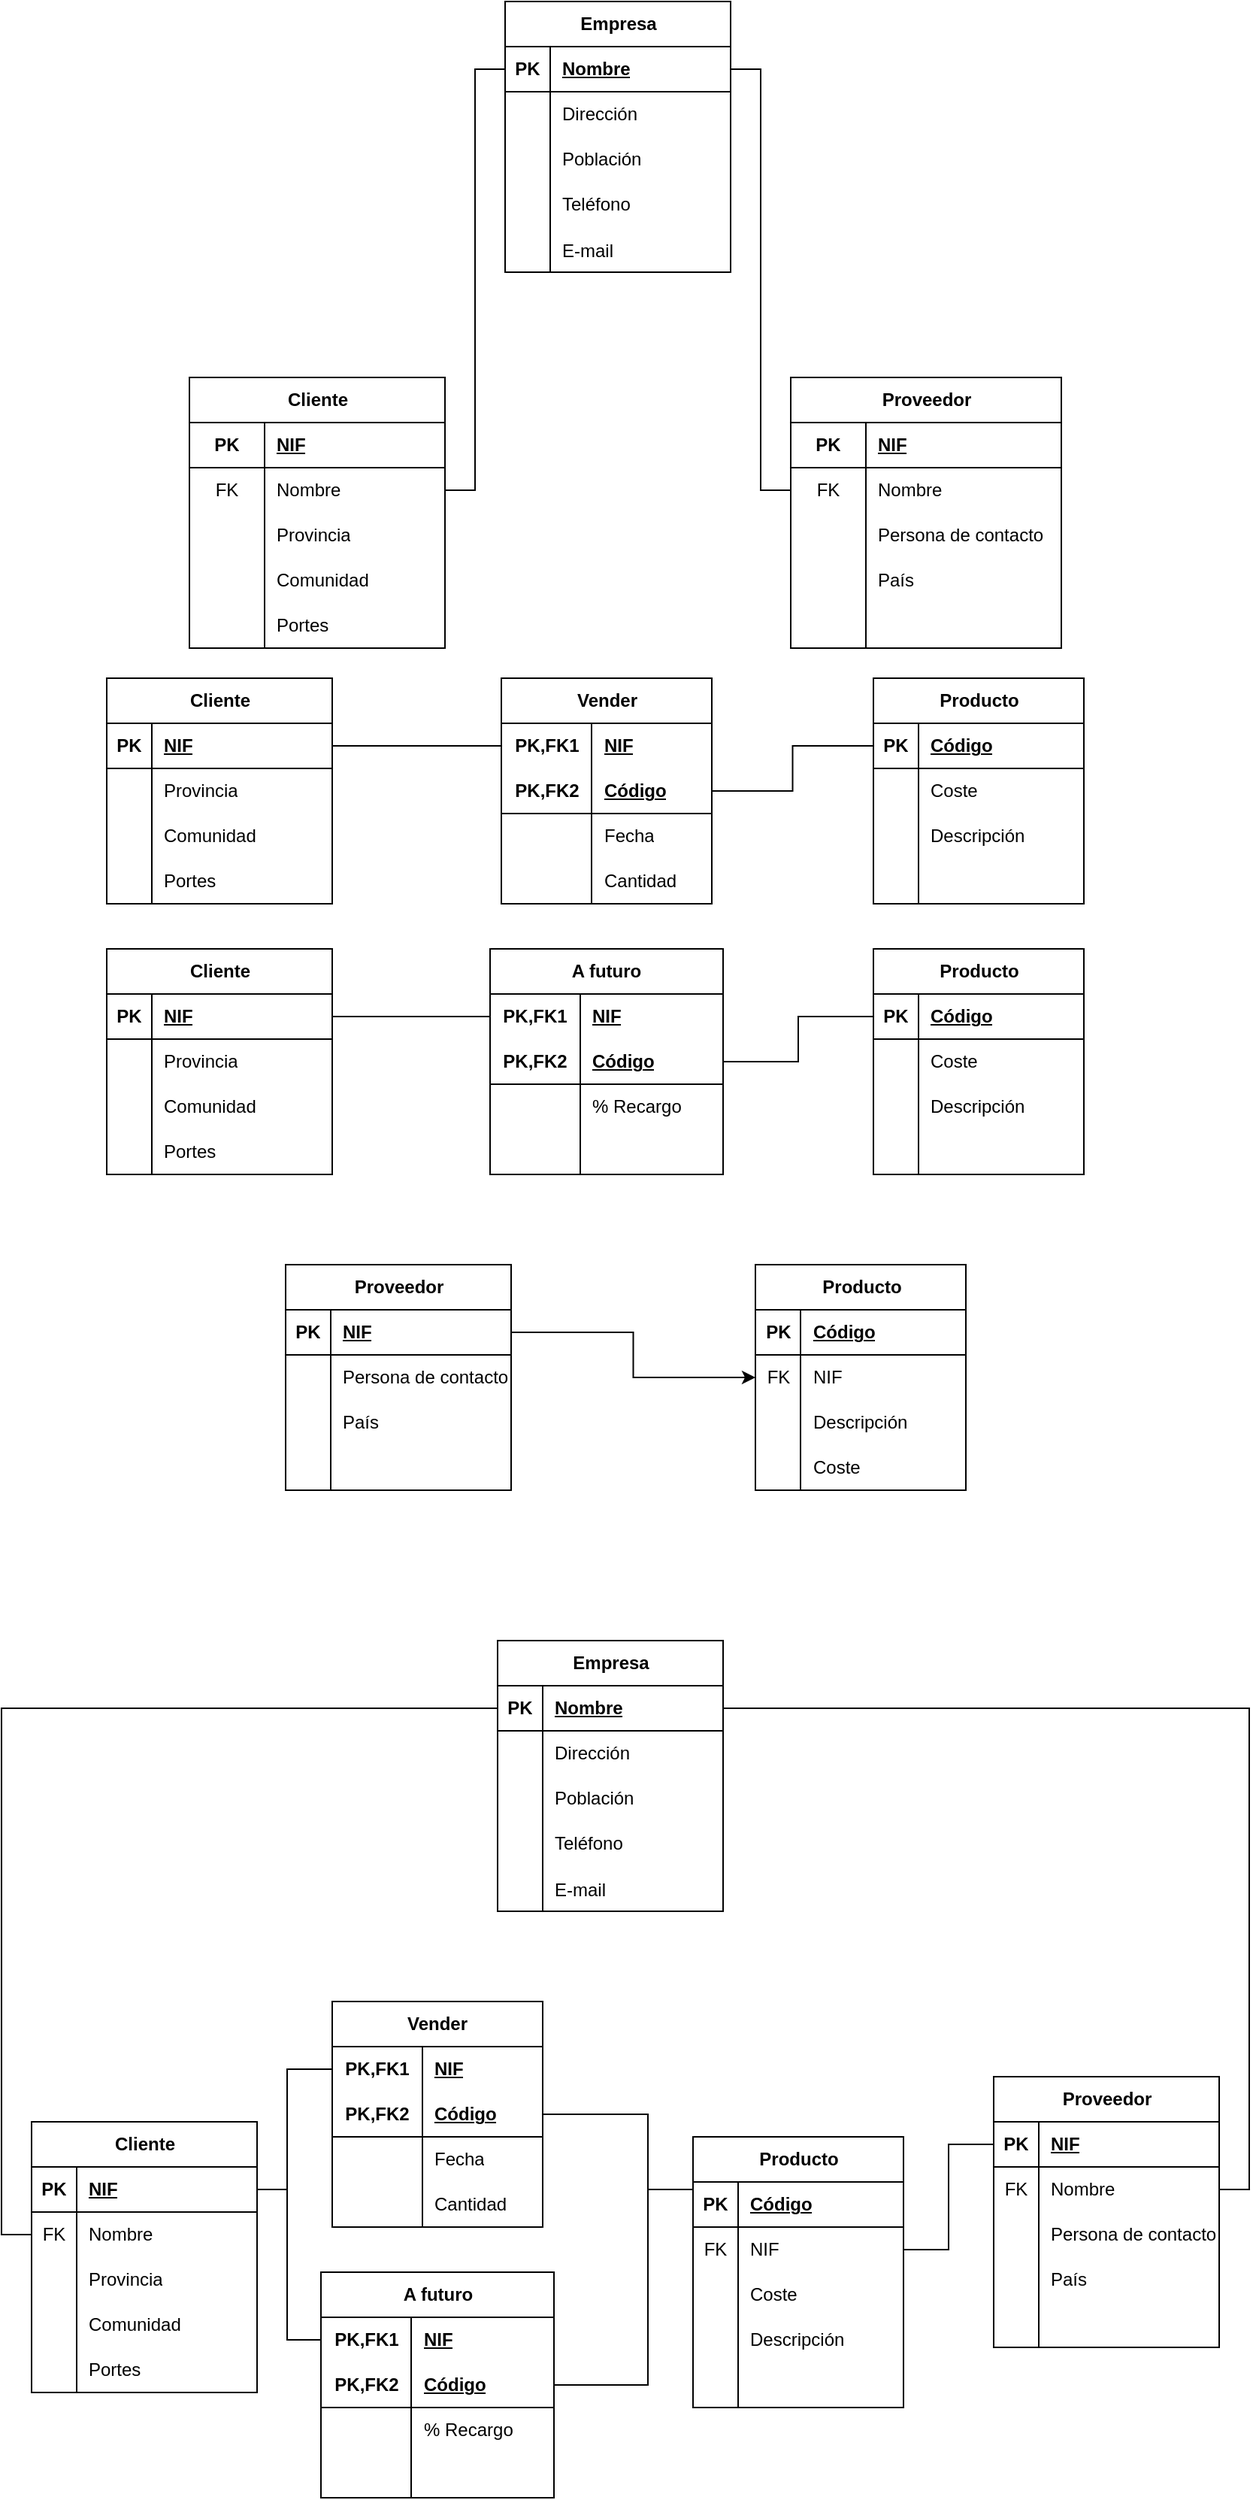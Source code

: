 <mxfile version="22.0.8" type="github">
  <diagram name="Page-1" id="5V-pY5-NSeXZcfu9NVpm">
    <mxGraphModel dx="1282" dy="1798" grid="1" gridSize="10" guides="1" tooltips="1" connect="1" arrows="1" fold="1" page="1" pageScale="1" pageWidth="850" pageHeight="1100" math="0" shadow="0">
      <root>
        <mxCell id="0" />
        <mxCell id="1" parent="0" />
        <mxCell id="uJC5SjUoU4-z41Kkm13T-27" value="A futuro" style="shape=table;startSize=30;container=1;collapsible=1;childLayout=tableLayout;fixedRows=1;rowLines=0;fontStyle=1;align=center;resizeLast=1;html=1;whiteSpace=wrap;" parent="1" vertex="1">
          <mxGeometry x="335" y="-420" width="155" height="150" as="geometry" />
        </mxCell>
        <mxCell id="uJC5SjUoU4-z41Kkm13T-28" value="" style="shape=tableRow;horizontal=0;startSize=0;swimlaneHead=0;swimlaneBody=0;fillColor=none;collapsible=0;dropTarget=0;points=[[0,0.5],[1,0.5]];portConstraint=eastwest;top=0;left=0;right=0;bottom=0;html=1;" parent="uJC5SjUoU4-z41Kkm13T-27" vertex="1">
          <mxGeometry y="30" width="155" height="30" as="geometry" />
        </mxCell>
        <mxCell id="uJC5SjUoU4-z41Kkm13T-29" value="PK,FK1" style="shape=partialRectangle;connectable=0;fillColor=none;top=0;left=0;bottom=0;right=0;fontStyle=1;overflow=hidden;html=1;whiteSpace=wrap;" parent="uJC5SjUoU4-z41Kkm13T-28" vertex="1">
          <mxGeometry width="60" height="30" as="geometry">
            <mxRectangle width="60" height="30" as="alternateBounds" />
          </mxGeometry>
        </mxCell>
        <mxCell id="uJC5SjUoU4-z41Kkm13T-30" value="NIF" style="shape=partialRectangle;connectable=0;fillColor=none;top=0;left=0;bottom=0;right=0;align=left;spacingLeft=6;fontStyle=5;overflow=hidden;html=1;whiteSpace=wrap;" parent="uJC5SjUoU4-z41Kkm13T-28" vertex="1">
          <mxGeometry x="60" width="95" height="30" as="geometry">
            <mxRectangle width="95" height="30" as="alternateBounds" />
          </mxGeometry>
        </mxCell>
        <mxCell id="uJC5SjUoU4-z41Kkm13T-31" value="" style="shape=tableRow;horizontal=0;startSize=0;swimlaneHead=0;swimlaneBody=0;fillColor=none;collapsible=0;dropTarget=0;points=[[0,0.5],[1,0.5]];portConstraint=eastwest;top=0;left=0;right=0;bottom=1;html=1;" parent="uJC5SjUoU4-z41Kkm13T-27" vertex="1">
          <mxGeometry y="60" width="155" height="30" as="geometry" />
        </mxCell>
        <mxCell id="uJC5SjUoU4-z41Kkm13T-32" value="PK,FK2" style="shape=partialRectangle;connectable=0;fillColor=none;top=0;left=0;bottom=0;right=0;fontStyle=1;overflow=hidden;html=1;whiteSpace=wrap;" parent="uJC5SjUoU4-z41Kkm13T-31" vertex="1">
          <mxGeometry width="60" height="30" as="geometry">
            <mxRectangle width="60" height="30" as="alternateBounds" />
          </mxGeometry>
        </mxCell>
        <mxCell id="uJC5SjUoU4-z41Kkm13T-33" value="Código" style="shape=partialRectangle;connectable=0;fillColor=none;top=0;left=0;bottom=0;right=0;align=left;spacingLeft=6;fontStyle=5;overflow=hidden;html=1;whiteSpace=wrap;" parent="uJC5SjUoU4-z41Kkm13T-31" vertex="1">
          <mxGeometry x="60" width="95" height="30" as="geometry">
            <mxRectangle width="95" height="30" as="alternateBounds" />
          </mxGeometry>
        </mxCell>
        <mxCell id="uJC5SjUoU4-z41Kkm13T-34" value="" style="shape=tableRow;horizontal=0;startSize=0;swimlaneHead=0;swimlaneBody=0;fillColor=none;collapsible=0;dropTarget=0;points=[[0,0.5],[1,0.5]];portConstraint=eastwest;top=0;left=0;right=0;bottom=0;html=1;" parent="uJC5SjUoU4-z41Kkm13T-27" vertex="1">
          <mxGeometry y="90" width="155" height="30" as="geometry" />
        </mxCell>
        <mxCell id="uJC5SjUoU4-z41Kkm13T-35" value="" style="shape=partialRectangle;connectable=0;fillColor=none;top=0;left=0;bottom=0;right=0;editable=1;overflow=hidden;html=1;whiteSpace=wrap;" parent="uJC5SjUoU4-z41Kkm13T-34" vertex="1">
          <mxGeometry width="60" height="30" as="geometry">
            <mxRectangle width="60" height="30" as="alternateBounds" />
          </mxGeometry>
        </mxCell>
        <mxCell id="uJC5SjUoU4-z41Kkm13T-36" value="% Recargo" style="shape=partialRectangle;connectable=0;fillColor=none;top=0;left=0;bottom=0;right=0;align=left;spacingLeft=6;overflow=hidden;html=1;whiteSpace=wrap;" parent="uJC5SjUoU4-z41Kkm13T-34" vertex="1">
          <mxGeometry x="60" width="95" height="30" as="geometry">
            <mxRectangle width="95" height="30" as="alternateBounds" />
          </mxGeometry>
        </mxCell>
        <mxCell id="uJC5SjUoU4-z41Kkm13T-37" value="" style="shape=tableRow;horizontal=0;startSize=0;swimlaneHead=0;swimlaneBody=0;fillColor=none;collapsible=0;dropTarget=0;points=[[0,0.5],[1,0.5]];portConstraint=eastwest;top=0;left=0;right=0;bottom=0;html=1;" parent="uJC5SjUoU4-z41Kkm13T-27" vertex="1">
          <mxGeometry y="120" width="155" height="30" as="geometry" />
        </mxCell>
        <mxCell id="uJC5SjUoU4-z41Kkm13T-38" value="" style="shape=partialRectangle;connectable=0;fillColor=none;top=0;left=0;bottom=0;right=0;editable=1;overflow=hidden;html=1;whiteSpace=wrap;" parent="uJC5SjUoU4-z41Kkm13T-37" vertex="1">
          <mxGeometry width="60" height="30" as="geometry">
            <mxRectangle width="60" height="30" as="alternateBounds" />
          </mxGeometry>
        </mxCell>
        <mxCell id="uJC5SjUoU4-z41Kkm13T-39" value="" style="shape=partialRectangle;connectable=0;fillColor=none;top=0;left=0;bottom=0;right=0;align=left;spacingLeft=6;overflow=hidden;html=1;whiteSpace=wrap;" parent="uJC5SjUoU4-z41Kkm13T-37" vertex="1">
          <mxGeometry x="60" width="95" height="30" as="geometry">
            <mxRectangle width="95" height="30" as="alternateBounds" />
          </mxGeometry>
        </mxCell>
        <mxCell id="uJC5SjUoU4-z41Kkm13T-40" style="edgeStyle=orthogonalEdgeStyle;rounded=0;orthogonalLoop=1;jettySize=auto;html=1;entryX=0;entryY=0.5;entryDx=0;entryDy=0;endArrow=none;endFill=0;exitX=1;exitY=0.5;exitDx=0;exitDy=0;" parent="1" source="uJC5SjUoU4-z41Kkm13T-121" target="uJC5SjUoU4-z41Kkm13T-28" edge="1">
          <mxGeometry relative="1" as="geometry">
            <mxPoint x="230" y="-345" as="sourcePoint" />
          </mxGeometry>
        </mxCell>
        <mxCell id="uJC5SjUoU4-z41Kkm13T-41" style="edgeStyle=orthogonalEdgeStyle;rounded=0;orthogonalLoop=1;jettySize=auto;html=1;entryX=1;entryY=0.5;entryDx=0;entryDy=0;endArrow=none;endFill=0;exitX=0;exitY=0.5;exitDx=0;exitDy=0;" parent="1" source="uJC5SjUoU4-z41Kkm13T-56" target="uJC5SjUoU4-z41Kkm13T-31" edge="1">
          <mxGeometry relative="1" as="geometry">
            <mxPoint x="590" y="-375" as="sourcePoint" />
          </mxGeometry>
        </mxCell>
        <mxCell id="uJC5SjUoU4-z41Kkm13T-42" value="Cliente" style="shape=table;startSize=30;container=1;collapsible=1;childLayout=tableLayout;fixedRows=1;rowLines=0;fontStyle=1;align=center;resizeLast=1;html=1;" parent="1" vertex="1">
          <mxGeometry x="80" y="-600" width="150" height="150" as="geometry" />
        </mxCell>
        <mxCell id="uJC5SjUoU4-z41Kkm13T-43" value="" style="shape=tableRow;horizontal=0;startSize=0;swimlaneHead=0;swimlaneBody=0;fillColor=none;collapsible=0;dropTarget=0;points=[[0,0.5],[1,0.5]];portConstraint=eastwest;top=0;left=0;right=0;bottom=1;" parent="uJC5SjUoU4-z41Kkm13T-42" vertex="1">
          <mxGeometry y="30" width="150" height="30" as="geometry" />
        </mxCell>
        <mxCell id="uJC5SjUoU4-z41Kkm13T-44" value="PK" style="shape=partialRectangle;connectable=0;fillColor=none;top=0;left=0;bottom=0;right=0;fontStyle=1;overflow=hidden;whiteSpace=wrap;html=1;" parent="uJC5SjUoU4-z41Kkm13T-43" vertex="1">
          <mxGeometry width="30" height="30" as="geometry">
            <mxRectangle width="30" height="30" as="alternateBounds" />
          </mxGeometry>
        </mxCell>
        <mxCell id="uJC5SjUoU4-z41Kkm13T-45" value="NIF" style="shape=partialRectangle;connectable=0;fillColor=none;top=0;left=0;bottom=0;right=0;align=left;spacingLeft=6;fontStyle=5;overflow=hidden;whiteSpace=wrap;html=1;" parent="uJC5SjUoU4-z41Kkm13T-43" vertex="1">
          <mxGeometry x="30" width="120" height="30" as="geometry">
            <mxRectangle width="120" height="30" as="alternateBounds" />
          </mxGeometry>
        </mxCell>
        <mxCell id="uJC5SjUoU4-z41Kkm13T-46" value="" style="shape=tableRow;horizontal=0;startSize=0;swimlaneHead=0;swimlaneBody=0;fillColor=none;collapsible=0;dropTarget=0;points=[[0,0.5],[1,0.5]];portConstraint=eastwest;top=0;left=0;right=0;bottom=0;" parent="uJC5SjUoU4-z41Kkm13T-42" vertex="1">
          <mxGeometry y="60" width="150" height="30" as="geometry" />
        </mxCell>
        <mxCell id="uJC5SjUoU4-z41Kkm13T-47" value="" style="shape=partialRectangle;connectable=0;fillColor=none;top=0;left=0;bottom=0;right=0;editable=1;overflow=hidden;whiteSpace=wrap;html=1;" parent="uJC5SjUoU4-z41Kkm13T-46" vertex="1">
          <mxGeometry width="30" height="30" as="geometry">
            <mxRectangle width="30" height="30" as="alternateBounds" />
          </mxGeometry>
        </mxCell>
        <mxCell id="uJC5SjUoU4-z41Kkm13T-48" value="Provincia" style="shape=partialRectangle;connectable=0;fillColor=none;top=0;left=0;bottom=0;right=0;align=left;spacingLeft=6;overflow=hidden;whiteSpace=wrap;html=1;" parent="uJC5SjUoU4-z41Kkm13T-46" vertex="1">
          <mxGeometry x="30" width="120" height="30" as="geometry">
            <mxRectangle width="120" height="30" as="alternateBounds" />
          </mxGeometry>
        </mxCell>
        <mxCell id="uJC5SjUoU4-z41Kkm13T-49" value="" style="shape=tableRow;horizontal=0;startSize=0;swimlaneHead=0;swimlaneBody=0;fillColor=none;collapsible=0;dropTarget=0;points=[[0,0.5],[1,0.5]];portConstraint=eastwest;top=0;left=0;right=0;bottom=0;" parent="uJC5SjUoU4-z41Kkm13T-42" vertex="1">
          <mxGeometry y="90" width="150" height="30" as="geometry" />
        </mxCell>
        <mxCell id="uJC5SjUoU4-z41Kkm13T-50" value="" style="shape=partialRectangle;connectable=0;fillColor=none;top=0;left=0;bottom=0;right=0;editable=1;overflow=hidden;whiteSpace=wrap;html=1;" parent="uJC5SjUoU4-z41Kkm13T-49" vertex="1">
          <mxGeometry width="30" height="30" as="geometry">
            <mxRectangle width="30" height="30" as="alternateBounds" />
          </mxGeometry>
        </mxCell>
        <mxCell id="uJC5SjUoU4-z41Kkm13T-51" value="Comunidad" style="shape=partialRectangle;connectable=0;fillColor=none;top=0;left=0;bottom=0;right=0;align=left;spacingLeft=6;overflow=hidden;whiteSpace=wrap;html=1;" parent="uJC5SjUoU4-z41Kkm13T-49" vertex="1">
          <mxGeometry x="30" width="120" height="30" as="geometry">
            <mxRectangle width="120" height="30" as="alternateBounds" />
          </mxGeometry>
        </mxCell>
        <mxCell id="uJC5SjUoU4-z41Kkm13T-52" value="" style="shape=tableRow;horizontal=0;startSize=0;swimlaneHead=0;swimlaneBody=0;fillColor=none;collapsible=0;dropTarget=0;points=[[0,0.5],[1,0.5]];portConstraint=eastwest;top=0;left=0;right=0;bottom=0;" parent="uJC5SjUoU4-z41Kkm13T-42" vertex="1">
          <mxGeometry y="120" width="150" height="30" as="geometry" />
        </mxCell>
        <mxCell id="uJC5SjUoU4-z41Kkm13T-53" value="" style="shape=partialRectangle;connectable=0;fillColor=none;top=0;left=0;bottom=0;right=0;editable=1;overflow=hidden;whiteSpace=wrap;html=1;" parent="uJC5SjUoU4-z41Kkm13T-52" vertex="1">
          <mxGeometry width="30" height="30" as="geometry">
            <mxRectangle width="30" height="30" as="alternateBounds" />
          </mxGeometry>
        </mxCell>
        <mxCell id="uJC5SjUoU4-z41Kkm13T-54" value="Portes" style="shape=partialRectangle;connectable=0;fillColor=none;top=0;left=0;bottom=0;right=0;align=left;spacingLeft=6;overflow=hidden;whiteSpace=wrap;html=1;" parent="uJC5SjUoU4-z41Kkm13T-52" vertex="1">
          <mxGeometry x="30" width="120" height="30" as="geometry">
            <mxRectangle width="120" height="30" as="alternateBounds" />
          </mxGeometry>
        </mxCell>
        <mxCell id="uJC5SjUoU4-z41Kkm13T-55" value="Producto" style="shape=table;startSize=30;container=1;collapsible=1;childLayout=tableLayout;fixedRows=1;rowLines=0;fontStyle=1;align=center;resizeLast=1;html=1;" parent="1" vertex="1">
          <mxGeometry x="590" y="-420" width="140" height="150" as="geometry" />
        </mxCell>
        <mxCell id="uJC5SjUoU4-z41Kkm13T-56" value="" style="shape=tableRow;horizontal=0;startSize=0;swimlaneHead=0;swimlaneBody=0;fillColor=none;collapsible=0;dropTarget=0;points=[[0,0.5],[1,0.5]];portConstraint=eastwest;top=0;left=0;right=0;bottom=1;" parent="uJC5SjUoU4-z41Kkm13T-55" vertex="1">
          <mxGeometry y="30" width="140" height="30" as="geometry" />
        </mxCell>
        <mxCell id="uJC5SjUoU4-z41Kkm13T-57" value="PK" style="shape=partialRectangle;connectable=0;fillColor=none;top=0;left=0;bottom=0;right=0;fontStyle=1;overflow=hidden;whiteSpace=wrap;html=1;" parent="uJC5SjUoU4-z41Kkm13T-56" vertex="1">
          <mxGeometry width="30" height="30" as="geometry">
            <mxRectangle width="30" height="30" as="alternateBounds" />
          </mxGeometry>
        </mxCell>
        <mxCell id="uJC5SjUoU4-z41Kkm13T-58" value="Código" style="shape=partialRectangle;connectable=0;fillColor=none;top=0;left=0;bottom=0;right=0;align=left;spacingLeft=6;fontStyle=5;overflow=hidden;whiteSpace=wrap;html=1;" parent="uJC5SjUoU4-z41Kkm13T-56" vertex="1">
          <mxGeometry x="30" width="110" height="30" as="geometry">
            <mxRectangle width="110" height="30" as="alternateBounds" />
          </mxGeometry>
        </mxCell>
        <mxCell id="uJC5SjUoU4-z41Kkm13T-59" value="" style="shape=tableRow;horizontal=0;startSize=0;swimlaneHead=0;swimlaneBody=0;fillColor=none;collapsible=0;dropTarget=0;points=[[0,0.5],[1,0.5]];portConstraint=eastwest;top=0;left=0;right=0;bottom=0;" parent="uJC5SjUoU4-z41Kkm13T-55" vertex="1">
          <mxGeometry y="60" width="140" height="30" as="geometry" />
        </mxCell>
        <mxCell id="uJC5SjUoU4-z41Kkm13T-60" value="" style="shape=partialRectangle;connectable=0;fillColor=none;top=0;left=0;bottom=0;right=0;editable=1;overflow=hidden;whiteSpace=wrap;html=1;" parent="uJC5SjUoU4-z41Kkm13T-59" vertex="1">
          <mxGeometry width="30" height="30" as="geometry">
            <mxRectangle width="30" height="30" as="alternateBounds" />
          </mxGeometry>
        </mxCell>
        <mxCell id="uJC5SjUoU4-z41Kkm13T-61" value="Coste" style="shape=partialRectangle;connectable=0;fillColor=none;top=0;left=0;bottom=0;right=0;align=left;spacingLeft=6;overflow=hidden;whiteSpace=wrap;html=1;" parent="uJC5SjUoU4-z41Kkm13T-59" vertex="1">
          <mxGeometry x="30" width="110" height="30" as="geometry">
            <mxRectangle width="110" height="30" as="alternateBounds" />
          </mxGeometry>
        </mxCell>
        <mxCell id="uJC5SjUoU4-z41Kkm13T-62" value="" style="shape=tableRow;horizontal=0;startSize=0;swimlaneHead=0;swimlaneBody=0;fillColor=none;collapsible=0;dropTarget=0;points=[[0,0.5],[1,0.5]];portConstraint=eastwest;top=0;left=0;right=0;bottom=0;" parent="uJC5SjUoU4-z41Kkm13T-55" vertex="1">
          <mxGeometry y="90" width="140" height="30" as="geometry" />
        </mxCell>
        <mxCell id="uJC5SjUoU4-z41Kkm13T-63" value="" style="shape=partialRectangle;connectable=0;fillColor=none;top=0;left=0;bottom=0;right=0;editable=1;overflow=hidden;whiteSpace=wrap;html=1;" parent="uJC5SjUoU4-z41Kkm13T-62" vertex="1">
          <mxGeometry width="30" height="30" as="geometry">
            <mxRectangle width="30" height="30" as="alternateBounds" />
          </mxGeometry>
        </mxCell>
        <mxCell id="uJC5SjUoU4-z41Kkm13T-64" value="Descripción" style="shape=partialRectangle;connectable=0;fillColor=none;top=0;left=0;bottom=0;right=0;align=left;spacingLeft=6;overflow=hidden;whiteSpace=wrap;html=1;" parent="uJC5SjUoU4-z41Kkm13T-62" vertex="1">
          <mxGeometry x="30" width="110" height="30" as="geometry">
            <mxRectangle width="110" height="30" as="alternateBounds" />
          </mxGeometry>
        </mxCell>
        <mxCell id="uJC5SjUoU4-z41Kkm13T-65" value="" style="shape=tableRow;horizontal=0;startSize=0;swimlaneHead=0;swimlaneBody=0;fillColor=none;collapsible=0;dropTarget=0;points=[[0,0.5],[1,0.5]];portConstraint=eastwest;top=0;left=0;right=0;bottom=0;" parent="uJC5SjUoU4-z41Kkm13T-55" vertex="1">
          <mxGeometry y="120" width="140" height="30" as="geometry" />
        </mxCell>
        <mxCell id="uJC5SjUoU4-z41Kkm13T-66" value="" style="shape=partialRectangle;connectable=0;fillColor=none;top=0;left=0;bottom=0;right=0;editable=1;overflow=hidden;whiteSpace=wrap;html=1;" parent="uJC5SjUoU4-z41Kkm13T-65" vertex="1">
          <mxGeometry width="30" height="30" as="geometry">
            <mxRectangle width="30" height="30" as="alternateBounds" />
          </mxGeometry>
        </mxCell>
        <mxCell id="uJC5SjUoU4-z41Kkm13T-67" value="" style="shape=partialRectangle;connectable=0;fillColor=none;top=0;left=0;bottom=0;right=0;align=left;spacingLeft=6;overflow=hidden;whiteSpace=wrap;html=1;" parent="uJC5SjUoU4-z41Kkm13T-65" vertex="1">
          <mxGeometry x="30" width="110" height="30" as="geometry">
            <mxRectangle width="110" height="30" as="alternateBounds" />
          </mxGeometry>
        </mxCell>
        <mxCell id="uJC5SjUoU4-z41Kkm13T-68" value="Vender" style="shape=table;startSize=30;container=1;collapsible=1;childLayout=tableLayout;fixedRows=1;rowLines=0;fontStyle=1;align=center;resizeLast=1;html=1;whiteSpace=wrap;" parent="1" vertex="1">
          <mxGeometry x="342.5" y="-600" width="140" height="150" as="geometry" />
        </mxCell>
        <mxCell id="uJC5SjUoU4-z41Kkm13T-69" value="" style="shape=tableRow;horizontal=0;startSize=0;swimlaneHead=0;swimlaneBody=0;fillColor=none;collapsible=0;dropTarget=0;points=[[0,0.5],[1,0.5]];portConstraint=eastwest;top=0;left=0;right=0;bottom=0;html=1;" parent="uJC5SjUoU4-z41Kkm13T-68" vertex="1">
          <mxGeometry y="30" width="140" height="30" as="geometry" />
        </mxCell>
        <mxCell id="uJC5SjUoU4-z41Kkm13T-70" value="PK,FK1" style="shape=partialRectangle;connectable=0;fillColor=none;top=0;left=0;bottom=0;right=0;fontStyle=1;overflow=hidden;html=1;whiteSpace=wrap;" parent="uJC5SjUoU4-z41Kkm13T-69" vertex="1">
          <mxGeometry width="60" height="30" as="geometry">
            <mxRectangle width="60" height="30" as="alternateBounds" />
          </mxGeometry>
        </mxCell>
        <mxCell id="uJC5SjUoU4-z41Kkm13T-71" value="NIF" style="shape=partialRectangle;connectable=0;fillColor=none;top=0;left=0;bottom=0;right=0;align=left;spacingLeft=6;fontStyle=5;overflow=hidden;html=1;whiteSpace=wrap;" parent="uJC5SjUoU4-z41Kkm13T-69" vertex="1">
          <mxGeometry x="60" width="80" height="30" as="geometry">
            <mxRectangle width="80" height="30" as="alternateBounds" />
          </mxGeometry>
        </mxCell>
        <mxCell id="uJC5SjUoU4-z41Kkm13T-72" value="" style="shape=tableRow;horizontal=0;startSize=0;swimlaneHead=0;swimlaneBody=0;fillColor=none;collapsible=0;dropTarget=0;points=[[0,0.5],[1,0.5]];portConstraint=eastwest;top=0;left=0;right=0;bottom=1;html=1;" parent="uJC5SjUoU4-z41Kkm13T-68" vertex="1">
          <mxGeometry y="60" width="140" height="30" as="geometry" />
        </mxCell>
        <mxCell id="uJC5SjUoU4-z41Kkm13T-73" value="PK,FK2" style="shape=partialRectangle;connectable=0;fillColor=none;top=0;left=0;bottom=0;right=0;fontStyle=1;overflow=hidden;html=1;whiteSpace=wrap;" parent="uJC5SjUoU4-z41Kkm13T-72" vertex="1">
          <mxGeometry width="60" height="30" as="geometry">
            <mxRectangle width="60" height="30" as="alternateBounds" />
          </mxGeometry>
        </mxCell>
        <mxCell id="uJC5SjUoU4-z41Kkm13T-74" value="Código" style="shape=partialRectangle;connectable=0;fillColor=none;top=0;left=0;bottom=0;right=0;align=left;spacingLeft=6;fontStyle=5;overflow=hidden;html=1;whiteSpace=wrap;" parent="uJC5SjUoU4-z41Kkm13T-72" vertex="1">
          <mxGeometry x="60" width="80" height="30" as="geometry">
            <mxRectangle width="80" height="30" as="alternateBounds" />
          </mxGeometry>
        </mxCell>
        <mxCell id="uJC5SjUoU4-z41Kkm13T-75" value="" style="shape=tableRow;horizontal=0;startSize=0;swimlaneHead=0;swimlaneBody=0;fillColor=none;collapsible=0;dropTarget=0;points=[[0,0.5],[1,0.5]];portConstraint=eastwest;top=0;left=0;right=0;bottom=0;html=1;" parent="uJC5SjUoU4-z41Kkm13T-68" vertex="1">
          <mxGeometry y="90" width="140" height="30" as="geometry" />
        </mxCell>
        <mxCell id="uJC5SjUoU4-z41Kkm13T-76" value="" style="shape=partialRectangle;connectable=0;fillColor=none;top=0;left=0;bottom=0;right=0;editable=1;overflow=hidden;html=1;whiteSpace=wrap;" parent="uJC5SjUoU4-z41Kkm13T-75" vertex="1">
          <mxGeometry width="60" height="30" as="geometry">
            <mxRectangle width="60" height="30" as="alternateBounds" />
          </mxGeometry>
        </mxCell>
        <mxCell id="uJC5SjUoU4-z41Kkm13T-77" value="Fecha" style="shape=partialRectangle;connectable=0;fillColor=none;top=0;left=0;bottom=0;right=0;align=left;spacingLeft=6;overflow=hidden;html=1;whiteSpace=wrap;" parent="uJC5SjUoU4-z41Kkm13T-75" vertex="1">
          <mxGeometry x="60" width="80" height="30" as="geometry">
            <mxRectangle width="80" height="30" as="alternateBounds" />
          </mxGeometry>
        </mxCell>
        <mxCell id="uJC5SjUoU4-z41Kkm13T-78" value="" style="shape=tableRow;horizontal=0;startSize=0;swimlaneHead=0;swimlaneBody=0;fillColor=none;collapsible=0;dropTarget=0;points=[[0,0.5],[1,0.5]];portConstraint=eastwest;top=0;left=0;right=0;bottom=0;html=1;" parent="uJC5SjUoU4-z41Kkm13T-68" vertex="1">
          <mxGeometry y="120" width="140" height="30" as="geometry" />
        </mxCell>
        <mxCell id="uJC5SjUoU4-z41Kkm13T-79" value="" style="shape=partialRectangle;connectable=0;fillColor=none;top=0;left=0;bottom=0;right=0;editable=1;overflow=hidden;html=1;whiteSpace=wrap;" parent="uJC5SjUoU4-z41Kkm13T-78" vertex="1">
          <mxGeometry width="60" height="30" as="geometry">
            <mxRectangle width="60" height="30" as="alternateBounds" />
          </mxGeometry>
        </mxCell>
        <mxCell id="uJC5SjUoU4-z41Kkm13T-80" value="Cantidad" style="shape=partialRectangle;connectable=0;fillColor=none;top=0;left=0;bottom=0;right=0;align=left;spacingLeft=6;overflow=hidden;html=1;whiteSpace=wrap;" parent="uJC5SjUoU4-z41Kkm13T-78" vertex="1">
          <mxGeometry x="60" width="80" height="30" as="geometry">
            <mxRectangle width="80" height="30" as="alternateBounds" />
          </mxGeometry>
        </mxCell>
        <mxCell id="uJC5SjUoU4-z41Kkm13T-120" value="Cliente" style="shape=table;startSize=30;container=1;collapsible=1;childLayout=tableLayout;fixedRows=1;rowLines=0;fontStyle=1;align=center;resizeLast=1;html=1;" parent="1" vertex="1">
          <mxGeometry x="80" y="-420" width="150" height="150" as="geometry" />
        </mxCell>
        <mxCell id="uJC5SjUoU4-z41Kkm13T-121" value="" style="shape=tableRow;horizontal=0;startSize=0;swimlaneHead=0;swimlaneBody=0;fillColor=none;collapsible=0;dropTarget=0;points=[[0,0.5],[1,0.5]];portConstraint=eastwest;top=0;left=0;right=0;bottom=1;" parent="uJC5SjUoU4-z41Kkm13T-120" vertex="1">
          <mxGeometry y="30" width="150" height="30" as="geometry" />
        </mxCell>
        <mxCell id="uJC5SjUoU4-z41Kkm13T-122" value="PK" style="shape=partialRectangle;connectable=0;fillColor=none;top=0;left=0;bottom=0;right=0;fontStyle=1;overflow=hidden;whiteSpace=wrap;html=1;" parent="uJC5SjUoU4-z41Kkm13T-121" vertex="1">
          <mxGeometry width="30" height="30" as="geometry">
            <mxRectangle width="30" height="30" as="alternateBounds" />
          </mxGeometry>
        </mxCell>
        <mxCell id="uJC5SjUoU4-z41Kkm13T-123" value="NIF" style="shape=partialRectangle;connectable=0;fillColor=none;top=0;left=0;bottom=0;right=0;align=left;spacingLeft=6;fontStyle=5;overflow=hidden;whiteSpace=wrap;html=1;" parent="uJC5SjUoU4-z41Kkm13T-121" vertex="1">
          <mxGeometry x="30" width="120" height="30" as="geometry">
            <mxRectangle width="120" height="30" as="alternateBounds" />
          </mxGeometry>
        </mxCell>
        <mxCell id="uJC5SjUoU4-z41Kkm13T-124" value="" style="shape=tableRow;horizontal=0;startSize=0;swimlaneHead=0;swimlaneBody=0;fillColor=none;collapsible=0;dropTarget=0;points=[[0,0.5],[1,0.5]];portConstraint=eastwest;top=0;left=0;right=0;bottom=0;" parent="uJC5SjUoU4-z41Kkm13T-120" vertex="1">
          <mxGeometry y="60" width="150" height="30" as="geometry" />
        </mxCell>
        <mxCell id="uJC5SjUoU4-z41Kkm13T-125" value="" style="shape=partialRectangle;connectable=0;fillColor=none;top=0;left=0;bottom=0;right=0;editable=1;overflow=hidden;whiteSpace=wrap;html=1;" parent="uJC5SjUoU4-z41Kkm13T-124" vertex="1">
          <mxGeometry width="30" height="30" as="geometry">
            <mxRectangle width="30" height="30" as="alternateBounds" />
          </mxGeometry>
        </mxCell>
        <mxCell id="uJC5SjUoU4-z41Kkm13T-126" value="Provincia" style="shape=partialRectangle;connectable=0;fillColor=none;top=0;left=0;bottom=0;right=0;align=left;spacingLeft=6;overflow=hidden;whiteSpace=wrap;html=1;" parent="uJC5SjUoU4-z41Kkm13T-124" vertex="1">
          <mxGeometry x="30" width="120" height="30" as="geometry">
            <mxRectangle width="120" height="30" as="alternateBounds" />
          </mxGeometry>
        </mxCell>
        <mxCell id="uJC5SjUoU4-z41Kkm13T-127" value="" style="shape=tableRow;horizontal=0;startSize=0;swimlaneHead=0;swimlaneBody=0;fillColor=none;collapsible=0;dropTarget=0;points=[[0,0.5],[1,0.5]];portConstraint=eastwest;top=0;left=0;right=0;bottom=0;" parent="uJC5SjUoU4-z41Kkm13T-120" vertex="1">
          <mxGeometry y="90" width="150" height="30" as="geometry" />
        </mxCell>
        <mxCell id="uJC5SjUoU4-z41Kkm13T-128" value="" style="shape=partialRectangle;connectable=0;fillColor=none;top=0;left=0;bottom=0;right=0;editable=1;overflow=hidden;whiteSpace=wrap;html=1;" parent="uJC5SjUoU4-z41Kkm13T-127" vertex="1">
          <mxGeometry width="30" height="30" as="geometry">
            <mxRectangle width="30" height="30" as="alternateBounds" />
          </mxGeometry>
        </mxCell>
        <mxCell id="uJC5SjUoU4-z41Kkm13T-129" value="Comunidad" style="shape=partialRectangle;connectable=0;fillColor=none;top=0;left=0;bottom=0;right=0;align=left;spacingLeft=6;overflow=hidden;whiteSpace=wrap;html=1;" parent="uJC5SjUoU4-z41Kkm13T-127" vertex="1">
          <mxGeometry x="30" width="120" height="30" as="geometry">
            <mxRectangle width="120" height="30" as="alternateBounds" />
          </mxGeometry>
        </mxCell>
        <mxCell id="uJC5SjUoU4-z41Kkm13T-130" value="" style="shape=tableRow;horizontal=0;startSize=0;swimlaneHead=0;swimlaneBody=0;fillColor=none;collapsible=0;dropTarget=0;points=[[0,0.5],[1,0.5]];portConstraint=eastwest;top=0;left=0;right=0;bottom=0;" parent="uJC5SjUoU4-z41Kkm13T-120" vertex="1">
          <mxGeometry y="120" width="150" height="30" as="geometry" />
        </mxCell>
        <mxCell id="uJC5SjUoU4-z41Kkm13T-131" value="" style="shape=partialRectangle;connectable=0;fillColor=none;top=0;left=0;bottom=0;right=0;editable=1;overflow=hidden;whiteSpace=wrap;html=1;" parent="uJC5SjUoU4-z41Kkm13T-130" vertex="1">
          <mxGeometry width="30" height="30" as="geometry">
            <mxRectangle width="30" height="30" as="alternateBounds" />
          </mxGeometry>
        </mxCell>
        <mxCell id="uJC5SjUoU4-z41Kkm13T-132" value="Portes" style="shape=partialRectangle;connectable=0;fillColor=none;top=0;left=0;bottom=0;right=0;align=left;spacingLeft=6;overflow=hidden;whiteSpace=wrap;html=1;" parent="uJC5SjUoU4-z41Kkm13T-130" vertex="1">
          <mxGeometry x="30" width="120" height="30" as="geometry">
            <mxRectangle width="120" height="30" as="alternateBounds" />
          </mxGeometry>
        </mxCell>
        <mxCell id="uJC5SjUoU4-z41Kkm13T-146" value="Producto" style="shape=table;startSize=30;container=1;collapsible=1;childLayout=tableLayout;fixedRows=1;rowLines=0;fontStyle=1;align=center;resizeLast=1;html=1;" parent="1" vertex="1">
          <mxGeometry x="590" y="-600" width="140" height="150" as="geometry" />
        </mxCell>
        <mxCell id="uJC5SjUoU4-z41Kkm13T-147" value="" style="shape=tableRow;horizontal=0;startSize=0;swimlaneHead=0;swimlaneBody=0;fillColor=none;collapsible=0;dropTarget=0;points=[[0,0.5],[1,0.5]];portConstraint=eastwest;top=0;left=0;right=0;bottom=1;" parent="uJC5SjUoU4-z41Kkm13T-146" vertex="1">
          <mxGeometry y="30" width="140" height="30" as="geometry" />
        </mxCell>
        <mxCell id="uJC5SjUoU4-z41Kkm13T-148" value="PK" style="shape=partialRectangle;connectable=0;fillColor=none;top=0;left=0;bottom=0;right=0;fontStyle=1;overflow=hidden;whiteSpace=wrap;html=1;" parent="uJC5SjUoU4-z41Kkm13T-147" vertex="1">
          <mxGeometry width="30" height="30" as="geometry">
            <mxRectangle width="30" height="30" as="alternateBounds" />
          </mxGeometry>
        </mxCell>
        <mxCell id="uJC5SjUoU4-z41Kkm13T-149" value="Código" style="shape=partialRectangle;connectable=0;fillColor=none;top=0;left=0;bottom=0;right=0;align=left;spacingLeft=6;fontStyle=5;overflow=hidden;whiteSpace=wrap;html=1;" parent="uJC5SjUoU4-z41Kkm13T-147" vertex="1">
          <mxGeometry x="30" width="110" height="30" as="geometry">
            <mxRectangle width="110" height="30" as="alternateBounds" />
          </mxGeometry>
        </mxCell>
        <mxCell id="uJC5SjUoU4-z41Kkm13T-150" value="" style="shape=tableRow;horizontal=0;startSize=0;swimlaneHead=0;swimlaneBody=0;fillColor=none;collapsible=0;dropTarget=0;points=[[0,0.5],[1,0.5]];portConstraint=eastwest;top=0;left=0;right=0;bottom=0;" parent="uJC5SjUoU4-z41Kkm13T-146" vertex="1">
          <mxGeometry y="60" width="140" height="30" as="geometry" />
        </mxCell>
        <mxCell id="uJC5SjUoU4-z41Kkm13T-151" value="" style="shape=partialRectangle;connectable=0;fillColor=none;top=0;left=0;bottom=0;right=0;editable=1;overflow=hidden;whiteSpace=wrap;html=1;" parent="uJC5SjUoU4-z41Kkm13T-150" vertex="1">
          <mxGeometry width="30" height="30" as="geometry">
            <mxRectangle width="30" height="30" as="alternateBounds" />
          </mxGeometry>
        </mxCell>
        <mxCell id="uJC5SjUoU4-z41Kkm13T-152" value="Coste" style="shape=partialRectangle;connectable=0;fillColor=none;top=0;left=0;bottom=0;right=0;align=left;spacingLeft=6;overflow=hidden;whiteSpace=wrap;html=1;" parent="uJC5SjUoU4-z41Kkm13T-150" vertex="1">
          <mxGeometry x="30" width="110" height="30" as="geometry">
            <mxRectangle width="110" height="30" as="alternateBounds" />
          </mxGeometry>
        </mxCell>
        <mxCell id="uJC5SjUoU4-z41Kkm13T-153" value="" style="shape=tableRow;horizontal=0;startSize=0;swimlaneHead=0;swimlaneBody=0;fillColor=none;collapsible=0;dropTarget=0;points=[[0,0.5],[1,0.5]];portConstraint=eastwest;top=0;left=0;right=0;bottom=0;" parent="uJC5SjUoU4-z41Kkm13T-146" vertex="1">
          <mxGeometry y="90" width="140" height="30" as="geometry" />
        </mxCell>
        <mxCell id="uJC5SjUoU4-z41Kkm13T-154" value="" style="shape=partialRectangle;connectable=0;fillColor=none;top=0;left=0;bottom=0;right=0;editable=1;overflow=hidden;whiteSpace=wrap;html=1;" parent="uJC5SjUoU4-z41Kkm13T-153" vertex="1">
          <mxGeometry width="30" height="30" as="geometry">
            <mxRectangle width="30" height="30" as="alternateBounds" />
          </mxGeometry>
        </mxCell>
        <mxCell id="uJC5SjUoU4-z41Kkm13T-155" value="Descripción" style="shape=partialRectangle;connectable=0;fillColor=none;top=0;left=0;bottom=0;right=0;align=left;spacingLeft=6;overflow=hidden;whiteSpace=wrap;html=1;" parent="uJC5SjUoU4-z41Kkm13T-153" vertex="1">
          <mxGeometry x="30" width="110" height="30" as="geometry">
            <mxRectangle width="110" height="30" as="alternateBounds" />
          </mxGeometry>
        </mxCell>
        <mxCell id="uJC5SjUoU4-z41Kkm13T-156" value="" style="shape=tableRow;horizontal=0;startSize=0;swimlaneHead=0;swimlaneBody=0;fillColor=none;collapsible=0;dropTarget=0;points=[[0,0.5],[1,0.5]];portConstraint=eastwest;top=0;left=0;right=0;bottom=0;" parent="uJC5SjUoU4-z41Kkm13T-146" vertex="1">
          <mxGeometry y="120" width="140" height="30" as="geometry" />
        </mxCell>
        <mxCell id="uJC5SjUoU4-z41Kkm13T-157" value="" style="shape=partialRectangle;connectable=0;fillColor=none;top=0;left=0;bottom=0;right=0;editable=1;overflow=hidden;whiteSpace=wrap;html=1;" parent="uJC5SjUoU4-z41Kkm13T-156" vertex="1">
          <mxGeometry width="30" height="30" as="geometry">
            <mxRectangle width="30" height="30" as="alternateBounds" />
          </mxGeometry>
        </mxCell>
        <mxCell id="uJC5SjUoU4-z41Kkm13T-158" value="" style="shape=partialRectangle;connectable=0;fillColor=none;top=0;left=0;bottom=0;right=0;align=left;spacingLeft=6;overflow=hidden;whiteSpace=wrap;html=1;" parent="uJC5SjUoU4-z41Kkm13T-156" vertex="1">
          <mxGeometry x="30" width="110" height="30" as="geometry">
            <mxRectangle width="110" height="30" as="alternateBounds" />
          </mxGeometry>
        </mxCell>
        <mxCell id="uJC5SjUoU4-z41Kkm13T-159" style="edgeStyle=orthogonalEdgeStyle;rounded=0;orthogonalLoop=1;jettySize=auto;html=1;entryX=0;entryY=0.5;entryDx=0;entryDy=0;endArrow=none;endFill=0;" parent="1" source="uJC5SjUoU4-z41Kkm13T-43" target="uJC5SjUoU4-z41Kkm13T-69" edge="1">
          <mxGeometry relative="1" as="geometry" />
        </mxCell>
        <mxCell id="uJC5SjUoU4-z41Kkm13T-160" style="edgeStyle=orthogonalEdgeStyle;rounded=0;orthogonalLoop=1;jettySize=auto;html=1;entryX=0;entryY=0.5;entryDx=0;entryDy=0;endArrow=none;endFill=0;" parent="1" source="uJC5SjUoU4-z41Kkm13T-72" target="uJC5SjUoU4-z41Kkm13T-147" edge="1">
          <mxGeometry relative="1" as="geometry" />
        </mxCell>
        <mxCell id="uJC5SjUoU4-z41Kkm13T-174" value="&lt;div&gt;Proveedor&lt;/div&gt;" style="shape=table;startSize=30;container=1;collapsible=1;childLayout=tableLayout;fixedRows=1;rowLines=0;fontStyle=1;align=center;resizeLast=1;html=1;" parent="1" vertex="1">
          <mxGeometry x="199" y="-210" width="150" height="150" as="geometry" />
        </mxCell>
        <mxCell id="uJC5SjUoU4-z41Kkm13T-175" value="" style="shape=tableRow;horizontal=0;startSize=0;swimlaneHead=0;swimlaneBody=0;fillColor=none;collapsible=0;dropTarget=0;points=[[0,0.5],[1,0.5]];portConstraint=eastwest;top=0;left=0;right=0;bottom=1;" parent="uJC5SjUoU4-z41Kkm13T-174" vertex="1">
          <mxGeometry y="30" width="150" height="30" as="geometry" />
        </mxCell>
        <mxCell id="uJC5SjUoU4-z41Kkm13T-176" value="PK" style="shape=partialRectangle;connectable=0;fillColor=none;top=0;left=0;bottom=0;right=0;fontStyle=1;overflow=hidden;whiteSpace=wrap;html=1;" parent="uJC5SjUoU4-z41Kkm13T-175" vertex="1">
          <mxGeometry width="30" height="30" as="geometry">
            <mxRectangle width="30" height="30" as="alternateBounds" />
          </mxGeometry>
        </mxCell>
        <mxCell id="uJC5SjUoU4-z41Kkm13T-177" value="NIF" style="shape=partialRectangle;connectable=0;fillColor=none;top=0;left=0;bottom=0;right=0;align=left;spacingLeft=6;fontStyle=5;overflow=hidden;whiteSpace=wrap;html=1;" parent="uJC5SjUoU4-z41Kkm13T-175" vertex="1">
          <mxGeometry x="30" width="120" height="30" as="geometry">
            <mxRectangle width="120" height="30" as="alternateBounds" />
          </mxGeometry>
        </mxCell>
        <mxCell id="uJC5SjUoU4-z41Kkm13T-178" value="" style="shape=tableRow;horizontal=0;startSize=0;swimlaneHead=0;swimlaneBody=0;fillColor=none;collapsible=0;dropTarget=0;points=[[0,0.5],[1,0.5]];portConstraint=eastwest;top=0;left=0;right=0;bottom=0;" parent="uJC5SjUoU4-z41Kkm13T-174" vertex="1">
          <mxGeometry y="60" width="150" height="30" as="geometry" />
        </mxCell>
        <mxCell id="uJC5SjUoU4-z41Kkm13T-179" value="" style="shape=partialRectangle;connectable=0;fillColor=none;top=0;left=0;bottom=0;right=0;editable=1;overflow=hidden;whiteSpace=wrap;html=1;" parent="uJC5SjUoU4-z41Kkm13T-178" vertex="1">
          <mxGeometry width="30" height="30" as="geometry">
            <mxRectangle width="30" height="30" as="alternateBounds" />
          </mxGeometry>
        </mxCell>
        <mxCell id="uJC5SjUoU4-z41Kkm13T-180" value="Persona de contacto" style="shape=partialRectangle;connectable=0;fillColor=none;top=0;left=0;bottom=0;right=0;align=left;spacingLeft=6;overflow=hidden;whiteSpace=wrap;html=1;" parent="uJC5SjUoU4-z41Kkm13T-178" vertex="1">
          <mxGeometry x="30" width="120" height="30" as="geometry">
            <mxRectangle width="120" height="30" as="alternateBounds" />
          </mxGeometry>
        </mxCell>
        <mxCell id="uJC5SjUoU4-z41Kkm13T-181" value="" style="shape=tableRow;horizontal=0;startSize=0;swimlaneHead=0;swimlaneBody=0;fillColor=none;collapsible=0;dropTarget=0;points=[[0,0.5],[1,0.5]];portConstraint=eastwest;top=0;left=0;right=0;bottom=0;" parent="uJC5SjUoU4-z41Kkm13T-174" vertex="1">
          <mxGeometry y="90" width="150" height="30" as="geometry" />
        </mxCell>
        <mxCell id="uJC5SjUoU4-z41Kkm13T-182" value="" style="shape=partialRectangle;connectable=0;fillColor=none;top=0;left=0;bottom=0;right=0;editable=1;overflow=hidden;whiteSpace=wrap;html=1;" parent="uJC5SjUoU4-z41Kkm13T-181" vertex="1">
          <mxGeometry width="30" height="30" as="geometry">
            <mxRectangle width="30" height="30" as="alternateBounds" />
          </mxGeometry>
        </mxCell>
        <mxCell id="uJC5SjUoU4-z41Kkm13T-183" value="País" style="shape=partialRectangle;connectable=0;fillColor=none;top=0;left=0;bottom=0;right=0;align=left;spacingLeft=6;overflow=hidden;whiteSpace=wrap;html=1;" parent="uJC5SjUoU4-z41Kkm13T-181" vertex="1">
          <mxGeometry x="30" width="120" height="30" as="geometry">
            <mxRectangle width="120" height="30" as="alternateBounds" />
          </mxGeometry>
        </mxCell>
        <mxCell id="uJC5SjUoU4-z41Kkm13T-184" value="" style="shape=tableRow;horizontal=0;startSize=0;swimlaneHead=0;swimlaneBody=0;fillColor=none;collapsible=0;dropTarget=0;points=[[0,0.5],[1,0.5]];portConstraint=eastwest;top=0;left=0;right=0;bottom=0;" parent="uJC5SjUoU4-z41Kkm13T-174" vertex="1">
          <mxGeometry y="120" width="150" height="30" as="geometry" />
        </mxCell>
        <mxCell id="uJC5SjUoU4-z41Kkm13T-185" value="" style="shape=partialRectangle;connectable=0;fillColor=none;top=0;left=0;bottom=0;right=0;editable=1;overflow=hidden;whiteSpace=wrap;html=1;" parent="uJC5SjUoU4-z41Kkm13T-184" vertex="1">
          <mxGeometry width="30" height="30" as="geometry">
            <mxRectangle width="30" height="30" as="alternateBounds" />
          </mxGeometry>
        </mxCell>
        <mxCell id="uJC5SjUoU4-z41Kkm13T-186" value="" style="shape=partialRectangle;connectable=0;fillColor=none;top=0;left=0;bottom=0;right=0;align=left;spacingLeft=6;overflow=hidden;whiteSpace=wrap;html=1;" parent="uJC5SjUoU4-z41Kkm13T-184" vertex="1">
          <mxGeometry x="30" width="120" height="30" as="geometry">
            <mxRectangle width="120" height="30" as="alternateBounds" />
          </mxGeometry>
        </mxCell>
        <mxCell id="uJC5SjUoU4-z41Kkm13T-161" value="Producto" style="shape=table;startSize=30;container=1;collapsible=1;childLayout=tableLayout;fixedRows=1;rowLines=0;fontStyle=1;align=center;resizeLast=1;html=1;" parent="1" vertex="1">
          <mxGeometry x="511.5" y="-210" width="140" height="150" as="geometry" />
        </mxCell>
        <mxCell id="uJC5SjUoU4-z41Kkm13T-162" value="" style="shape=tableRow;horizontal=0;startSize=0;swimlaneHead=0;swimlaneBody=0;fillColor=none;collapsible=0;dropTarget=0;points=[[0,0.5],[1,0.5]];portConstraint=eastwest;top=0;left=0;right=0;bottom=1;" parent="uJC5SjUoU4-z41Kkm13T-161" vertex="1">
          <mxGeometry y="30" width="140" height="30" as="geometry" />
        </mxCell>
        <mxCell id="uJC5SjUoU4-z41Kkm13T-163" value="PK" style="shape=partialRectangle;connectable=0;fillColor=none;top=0;left=0;bottom=0;right=0;fontStyle=1;overflow=hidden;whiteSpace=wrap;html=1;" parent="uJC5SjUoU4-z41Kkm13T-162" vertex="1">
          <mxGeometry width="30" height="30" as="geometry">
            <mxRectangle width="30" height="30" as="alternateBounds" />
          </mxGeometry>
        </mxCell>
        <mxCell id="uJC5SjUoU4-z41Kkm13T-164" value="Código" style="shape=partialRectangle;connectable=0;fillColor=none;top=0;left=0;bottom=0;right=0;align=left;spacingLeft=6;fontStyle=5;overflow=hidden;whiteSpace=wrap;html=1;" parent="uJC5SjUoU4-z41Kkm13T-162" vertex="1">
          <mxGeometry x="30" width="110" height="30" as="geometry">
            <mxRectangle width="110" height="30" as="alternateBounds" />
          </mxGeometry>
        </mxCell>
        <mxCell id="uJC5SjUoU4-z41Kkm13T-165" value="" style="shape=tableRow;horizontal=0;startSize=0;swimlaneHead=0;swimlaneBody=0;fillColor=none;collapsible=0;dropTarget=0;points=[[0,0.5],[1,0.5]];portConstraint=eastwest;top=0;left=0;right=0;bottom=0;" parent="uJC5SjUoU4-z41Kkm13T-161" vertex="1">
          <mxGeometry y="60" width="140" height="30" as="geometry" />
        </mxCell>
        <mxCell id="uJC5SjUoU4-z41Kkm13T-166" value="FK" style="shape=partialRectangle;connectable=0;fillColor=none;top=0;left=0;bottom=0;right=0;editable=1;overflow=hidden;whiteSpace=wrap;html=1;" parent="uJC5SjUoU4-z41Kkm13T-165" vertex="1">
          <mxGeometry width="30" height="30" as="geometry">
            <mxRectangle width="30" height="30" as="alternateBounds" />
          </mxGeometry>
        </mxCell>
        <mxCell id="uJC5SjUoU4-z41Kkm13T-167" value="NIF" style="shape=partialRectangle;connectable=0;fillColor=none;top=0;left=0;bottom=0;right=0;align=left;spacingLeft=6;overflow=hidden;whiteSpace=wrap;html=1;" parent="uJC5SjUoU4-z41Kkm13T-165" vertex="1">
          <mxGeometry x="30" width="110" height="30" as="geometry">
            <mxRectangle width="110" height="30" as="alternateBounds" />
          </mxGeometry>
        </mxCell>
        <mxCell id="uJC5SjUoU4-z41Kkm13T-168" value="" style="shape=tableRow;horizontal=0;startSize=0;swimlaneHead=0;swimlaneBody=0;fillColor=none;collapsible=0;dropTarget=0;points=[[0,0.5],[1,0.5]];portConstraint=eastwest;top=0;left=0;right=0;bottom=0;" parent="uJC5SjUoU4-z41Kkm13T-161" vertex="1">
          <mxGeometry y="90" width="140" height="30" as="geometry" />
        </mxCell>
        <mxCell id="uJC5SjUoU4-z41Kkm13T-169" value="" style="shape=partialRectangle;connectable=0;fillColor=none;top=0;left=0;bottom=0;right=0;editable=1;overflow=hidden;whiteSpace=wrap;html=1;" parent="uJC5SjUoU4-z41Kkm13T-168" vertex="1">
          <mxGeometry width="30" height="30" as="geometry">
            <mxRectangle width="30" height="30" as="alternateBounds" />
          </mxGeometry>
        </mxCell>
        <mxCell id="uJC5SjUoU4-z41Kkm13T-170" value="Descripción" style="shape=partialRectangle;connectable=0;fillColor=none;top=0;left=0;bottom=0;right=0;align=left;spacingLeft=6;overflow=hidden;whiteSpace=wrap;html=1;" parent="uJC5SjUoU4-z41Kkm13T-168" vertex="1">
          <mxGeometry x="30" width="110" height="30" as="geometry">
            <mxRectangle width="110" height="30" as="alternateBounds" />
          </mxGeometry>
        </mxCell>
        <mxCell id="uJC5SjUoU4-z41Kkm13T-171" value="" style="shape=tableRow;horizontal=0;startSize=0;swimlaneHead=0;swimlaneBody=0;fillColor=none;collapsible=0;dropTarget=0;points=[[0,0.5],[1,0.5]];portConstraint=eastwest;top=0;left=0;right=0;bottom=0;" parent="uJC5SjUoU4-z41Kkm13T-161" vertex="1">
          <mxGeometry y="120" width="140" height="30" as="geometry" />
        </mxCell>
        <mxCell id="uJC5SjUoU4-z41Kkm13T-172" value="" style="shape=partialRectangle;connectable=0;fillColor=none;top=0;left=0;bottom=0;right=0;editable=1;overflow=hidden;whiteSpace=wrap;html=1;" parent="uJC5SjUoU4-z41Kkm13T-171" vertex="1">
          <mxGeometry width="30" height="30" as="geometry">
            <mxRectangle width="30" height="30" as="alternateBounds" />
          </mxGeometry>
        </mxCell>
        <mxCell id="uJC5SjUoU4-z41Kkm13T-173" value="Coste" style="shape=partialRectangle;connectable=0;fillColor=none;top=0;left=0;bottom=0;right=0;align=left;spacingLeft=6;overflow=hidden;whiteSpace=wrap;html=1;" parent="uJC5SjUoU4-z41Kkm13T-171" vertex="1">
          <mxGeometry x="30" width="110" height="30" as="geometry">
            <mxRectangle width="110" height="30" as="alternateBounds" />
          </mxGeometry>
        </mxCell>
        <mxCell id="uJC5SjUoU4-z41Kkm13T-204" style="edgeStyle=orthogonalEdgeStyle;rounded=0;orthogonalLoop=1;jettySize=auto;html=1;entryX=0;entryY=0.5;entryDx=0;entryDy=0;" parent="1" source="uJC5SjUoU4-z41Kkm13T-175" target="uJC5SjUoU4-z41Kkm13T-165" edge="1">
          <mxGeometry relative="1" as="geometry" />
        </mxCell>
        <mxCell id="uJC5SjUoU4-z41Kkm13T-205" value="Cliente" style="shape=table;startSize=30;container=1;collapsible=1;childLayout=tableLayout;fixedRows=1;rowLines=0;fontStyle=1;align=center;resizeLast=1;html=1;" parent="1" vertex="1">
          <mxGeometry x="135" y="-800" width="170" height="180" as="geometry" />
        </mxCell>
        <mxCell id="uJC5SjUoU4-z41Kkm13T-206" value="" style="shape=tableRow;horizontal=0;startSize=0;swimlaneHead=0;swimlaneBody=0;fillColor=none;collapsible=0;dropTarget=0;points=[[0,0.5],[1,0.5]];portConstraint=eastwest;top=0;left=0;right=0;bottom=1;" parent="uJC5SjUoU4-z41Kkm13T-205" vertex="1">
          <mxGeometry y="30" width="170" height="30" as="geometry" />
        </mxCell>
        <mxCell id="uJC5SjUoU4-z41Kkm13T-207" value="PK" style="shape=partialRectangle;connectable=0;fillColor=none;top=0;left=0;bottom=0;right=0;fontStyle=1;overflow=hidden;whiteSpace=wrap;html=1;" parent="uJC5SjUoU4-z41Kkm13T-206" vertex="1">
          <mxGeometry width="50" height="30" as="geometry">
            <mxRectangle width="50" height="30" as="alternateBounds" />
          </mxGeometry>
        </mxCell>
        <mxCell id="uJC5SjUoU4-z41Kkm13T-208" value="NIF" style="shape=partialRectangle;connectable=0;fillColor=none;top=0;left=0;bottom=0;right=0;align=left;spacingLeft=6;fontStyle=5;overflow=hidden;whiteSpace=wrap;html=1;" parent="uJC5SjUoU4-z41Kkm13T-206" vertex="1">
          <mxGeometry x="50" width="120" height="30" as="geometry">
            <mxRectangle width="120" height="30" as="alternateBounds" />
          </mxGeometry>
        </mxCell>
        <mxCell id="uJC5SjUoU4-z41Kkm13T-277" value="" style="shape=tableRow;horizontal=0;startSize=0;swimlaneHead=0;swimlaneBody=0;fillColor=none;collapsible=0;dropTarget=0;points=[[0,0.5],[1,0.5]];portConstraint=eastwest;top=0;left=0;right=0;bottom=0;" parent="uJC5SjUoU4-z41Kkm13T-205" vertex="1">
          <mxGeometry y="60" width="170" height="30" as="geometry" />
        </mxCell>
        <mxCell id="uJC5SjUoU4-z41Kkm13T-278" value="FK" style="shape=partialRectangle;connectable=0;fillColor=none;top=0;left=0;bottom=0;right=0;fontStyle=0;overflow=hidden;whiteSpace=wrap;html=1;" parent="uJC5SjUoU4-z41Kkm13T-277" vertex="1">
          <mxGeometry width="50" height="30" as="geometry">
            <mxRectangle width="50" height="30" as="alternateBounds" />
          </mxGeometry>
        </mxCell>
        <mxCell id="uJC5SjUoU4-z41Kkm13T-279" value="Nombre" style="shape=partialRectangle;connectable=0;fillColor=none;top=0;left=0;bottom=0;right=0;align=left;spacingLeft=6;fontStyle=0;overflow=hidden;whiteSpace=wrap;html=1;" parent="uJC5SjUoU4-z41Kkm13T-277" vertex="1">
          <mxGeometry x="50" width="120" height="30" as="geometry">
            <mxRectangle width="120" height="30" as="alternateBounds" />
          </mxGeometry>
        </mxCell>
        <mxCell id="uJC5SjUoU4-z41Kkm13T-209" value="" style="shape=tableRow;horizontal=0;startSize=0;swimlaneHead=0;swimlaneBody=0;fillColor=none;collapsible=0;dropTarget=0;points=[[0,0.5],[1,0.5]];portConstraint=eastwest;top=0;left=0;right=0;bottom=0;" parent="uJC5SjUoU4-z41Kkm13T-205" vertex="1">
          <mxGeometry y="90" width="170" height="30" as="geometry" />
        </mxCell>
        <mxCell id="uJC5SjUoU4-z41Kkm13T-210" value="" style="shape=partialRectangle;connectable=0;fillColor=none;top=0;left=0;bottom=0;right=0;editable=1;overflow=hidden;whiteSpace=wrap;html=1;" parent="uJC5SjUoU4-z41Kkm13T-209" vertex="1">
          <mxGeometry width="50" height="30" as="geometry">
            <mxRectangle width="50" height="30" as="alternateBounds" />
          </mxGeometry>
        </mxCell>
        <mxCell id="uJC5SjUoU4-z41Kkm13T-211" value="Provincia" style="shape=partialRectangle;connectable=0;fillColor=none;top=0;left=0;bottom=0;right=0;align=left;spacingLeft=6;overflow=hidden;whiteSpace=wrap;html=1;" parent="uJC5SjUoU4-z41Kkm13T-209" vertex="1">
          <mxGeometry x="50" width="120" height="30" as="geometry">
            <mxRectangle width="120" height="30" as="alternateBounds" />
          </mxGeometry>
        </mxCell>
        <mxCell id="uJC5SjUoU4-z41Kkm13T-212" value="" style="shape=tableRow;horizontal=0;startSize=0;swimlaneHead=0;swimlaneBody=0;fillColor=none;collapsible=0;dropTarget=0;points=[[0,0.5],[1,0.5]];portConstraint=eastwest;top=0;left=0;right=0;bottom=0;" parent="uJC5SjUoU4-z41Kkm13T-205" vertex="1">
          <mxGeometry y="120" width="170" height="30" as="geometry" />
        </mxCell>
        <mxCell id="uJC5SjUoU4-z41Kkm13T-213" value="" style="shape=partialRectangle;connectable=0;fillColor=none;top=0;left=0;bottom=0;right=0;editable=1;overflow=hidden;whiteSpace=wrap;html=1;" parent="uJC5SjUoU4-z41Kkm13T-212" vertex="1">
          <mxGeometry width="50" height="30" as="geometry">
            <mxRectangle width="50" height="30" as="alternateBounds" />
          </mxGeometry>
        </mxCell>
        <mxCell id="uJC5SjUoU4-z41Kkm13T-214" value="Comunidad" style="shape=partialRectangle;connectable=0;fillColor=none;top=0;left=0;bottom=0;right=0;align=left;spacingLeft=6;overflow=hidden;whiteSpace=wrap;html=1;" parent="uJC5SjUoU4-z41Kkm13T-212" vertex="1">
          <mxGeometry x="50" width="120" height="30" as="geometry">
            <mxRectangle width="120" height="30" as="alternateBounds" />
          </mxGeometry>
        </mxCell>
        <mxCell id="uJC5SjUoU4-z41Kkm13T-215" value="" style="shape=tableRow;horizontal=0;startSize=0;swimlaneHead=0;swimlaneBody=0;fillColor=none;collapsible=0;dropTarget=0;points=[[0,0.5],[1,0.5]];portConstraint=eastwest;top=0;left=0;right=0;bottom=0;" parent="uJC5SjUoU4-z41Kkm13T-205" vertex="1">
          <mxGeometry y="150" width="170" height="30" as="geometry" />
        </mxCell>
        <mxCell id="uJC5SjUoU4-z41Kkm13T-216" value="" style="shape=partialRectangle;connectable=0;fillColor=none;top=0;left=0;bottom=0;right=0;editable=1;overflow=hidden;whiteSpace=wrap;html=1;" parent="uJC5SjUoU4-z41Kkm13T-215" vertex="1">
          <mxGeometry width="50" height="30" as="geometry">
            <mxRectangle width="50" height="30" as="alternateBounds" />
          </mxGeometry>
        </mxCell>
        <mxCell id="uJC5SjUoU4-z41Kkm13T-217" value="Portes" style="shape=partialRectangle;connectable=0;fillColor=none;top=0;left=0;bottom=0;right=0;align=left;spacingLeft=6;overflow=hidden;whiteSpace=wrap;html=1;" parent="uJC5SjUoU4-z41Kkm13T-215" vertex="1">
          <mxGeometry x="50" width="120" height="30" as="geometry">
            <mxRectangle width="120" height="30" as="alternateBounds" />
          </mxGeometry>
        </mxCell>
        <mxCell id="uJC5SjUoU4-z41Kkm13T-218" value="&lt;div&gt;Proveedor&lt;/div&gt;" style="shape=table;startSize=30;container=1;collapsible=1;childLayout=tableLayout;fixedRows=1;rowLines=0;fontStyle=1;align=center;resizeLast=1;html=1;" parent="1" vertex="1">
          <mxGeometry x="535" y="-800" width="180" height="180" as="geometry" />
        </mxCell>
        <mxCell id="uJC5SjUoU4-z41Kkm13T-219" value="" style="shape=tableRow;horizontal=0;startSize=0;swimlaneHead=0;swimlaneBody=0;fillColor=none;collapsible=0;dropTarget=0;points=[[0,0.5],[1,0.5]];portConstraint=eastwest;top=0;left=0;right=0;bottom=1;" parent="uJC5SjUoU4-z41Kkm13T-218" vertex="1">
          <mxGeometry y="30" width="180" height="30" as="geometry" />
        </mxCell>
        <mxCell id="uJC5SjUoU4-z41Kkm13T-220" value="PK" style="shape=partialRectangle;connectable=0;fillColor=none;top=0;left=0;bottom=0;right=0;fontStyle=1;overflow=hidden;whiteSpace=wrap;html=1;" parent="uJC5SjUoU4-z41Kkm13T-219" vertex="1">
          <mxGeometry width="50" height="30" as="geometry">
            <mxRectangle width="50" height="30" as="alternateBounds" />
          </mxGeometry>
        </mxCell>
        <mxCell id="uJC5SjUoU4-z41Kkm13T-221" value="&lt;div&gt;NIF&lt;/div&gt;" style="shape=partialRectangle;connectable=0;fillColor=none;top=0;left=0;bottom=0;right=0;align=left;spacingLeft=6;fontStyle=5;overflow=hidden;whiteSpace=wrap;html=1;" parent="uJC5SjUoU4-z41Kkm13T-219" vertex="1">
          <mxGeometry x="50" width="130" height="30" as="geometry">
            <mxRectangle width="130" height="30" as="alternateBounds" />
          </mxGeometry>
        </mxCell>
        <mxCell id="uJC5SjUoU4-z41Kkm13T-274" value="" style="shape=tableRow;horizontal=0;startSize=0;swimlaneHead=0;swimlaneBody=0;fillColor=none;collapsible=0;dropTarget=0;points=[[0,0.5],[1,0.5]];portConstraint=eastwest;top=0;left=0;right=0;bottom=0;" parent="uJC5SjUoU4-z41Kkm13T-218" vertex="1">
          <mxGeometry y="60" width="180" height="30" as="geometry" />
        </mxCell>
        <mxCell id="uJC5SjUoU4-z41Kkm13T-275" value="FK" style="shape=partialRectangle;connectable=0;fillColor=none;top=0;left=0;bottom=0;right=0;fontStyle=0;overflow=hidden;whiteSpace=wrap;html=1;" parent="uJC5SjUoU4-z41Kkm13T-274" vertex="1">
          <mxGeometry width="50" height="30" as="geometry">
            <mxRectangle width="50" height="30" as="alternateBounds" />
          </mxGeometry>
        </mxCell>
        <mxCell id="uJC5SjUoU4-z41Kkm13T-276" value="Nombre" style="shape=partialRectangle;connectable=0;fillColor=none;top=0;left=0;bottom=0;right=0;align=left;spacingLeft=6;fontStyle=0;overflow=hidden;whiteSpace=wrap;html=1;" parent="uJC5SjUoU4-z41Kkm13T-274" vertex="1">
          <mxGeometry x="50" width="130" height="30" as="geometry">
            <mxRectangle width="130" height="30" as="alternateBounds" />
          </mxGeometry>
        </mxCell>
        <mxCell id="uJC5SjUoU4-z41Kkm13T-222" value="" style="shape=tableRow;horizontal=0;startSize=0;swimlaneHead=0;swimlaneBody=0;fillColor=none;collapsible=0;dropTarget=0;points=[[0,0.5],[1,0.5]];portConstraint=eastwest;top=0;left=0;right=0;bottom=0;" parent="uJC5SjUoU4-z41Kkm13T-218" vertex="1">
          <mxGeometry y="90" width="180" height="30" as="geometry" />
        </mxCell>
        <mxCell id="uJC5SjUoU4-z41Kkm13T-223" value="" style="shape=partialRectangle;connectable=0;fillColor=none;top=0;left=0;bottom=0;right=0;editable=1;overflow=hidden;whiteSpace=wrap;html=1;" parent="uJC5SjUoU4-z41Kkm13T-222" vertex="1">
          <mxGeometry width="50" height="30" as="geometry">
            <mxRectangle width="50" height="30" as="alternateBounds" />
          </mxGeometry>
        </mxCell>
        <mxCell id="uJC5SjUoU4-z41Kkm13T-224" value="Persona de contacto" style="shape=partialRectangle;connectable=0;fillColor=none;top=0;left=0;bottom=0;right=0;align=left;spacingLeft=6;overflow=hidden;whiteSpace=wrap;html=1;" parent="uJC5SjUoU4-z41Kkm13T-222" vertex="1">
          <mxGeometry x="50" width="130" height="30" as="geometry">
            <mxRectangle width="130" height="30" as="alternateBounds" />
          </mxGeometry>
        </mxCell>
        <mxCell id="uJC5SjUoU4-z41Kkm13T-225" value="" style="shape=tableRow;horizontal=0;startSize=0;swimlaneHead=0;swimlaneBody=0;fillColor=none;collapsible=0;dropTarget=0;points=[[0,0.5],[1,0.5]];portConstraint=eastwest;top=0;left=0;right=0;bottom=0;" parent="uJC5SjUoU4-z41Kkm13T-218" vertex="1">
          <mxGeometry y="120" width="180" height="30" as="geometry" />
        </mxCell>
        <mxCell id="uJC5SjUoU4-z41Kkm13T-226" value="" style="shape=partialRectangle;connectable=0;fillColor=none;top=0;left=0;bottom=0;right=0;editable=1;overflow=hidden;whiteSpace=wrap;html=1;" parent="uJC5SjUoU4-z41Kkm13T-225" vertex="1">
          <mxGeometry width="50" height="30" as="geometry">
            <mxRectangle width="50" height="30" as="alternateBounds" />
          </mxGeometry>
        </mxCell>
        <mxCell id="uJC5SjUoU4-z41Kkm13T-227" value="País" style="shape=partialRectangle;connectable=0;fillColor=none;top=0;left=0;bottom=0;right=0;align=left;spacingLeft=6;overflow=hidden;whiteSpace=wrap;html=1;" parent="uJC5SjUoU4-z41Kkm13T-225" vertex="1">
          <mxGeometry x="50" width="130" height="30" as="geometry">
            <mxRectangle width="130" height="30" as="alternateBounds" />
          </mxGeometry>
        </mxCell>
        <mxCell id="uJC5SjUoU4-z41Kkm13T-228" value="" style="shape=tableRow;horizontal=0;startSize=0;swimlaneHead=0;swimlaneBody=0;fillColor=none;collapsible=0;dropTarget=0;points=[[0,0.5],[1,0.5]];portConstraint=eastwest;top=0;left=0;right=0;bottom=0;" parent="uJC5SjUoU4-z41Kkm13T-218" vertex="1">
          <mxGeometry y="150" width="180" height="30" as="geometry" />
        </mxCell>
        <mxCell id="uJC5SjUoU4-z41Kkm13T-229" value="" style="shape=partialRectangle;connectable=0;fillColor=none;top=0;left=0;bottom=0;right=0;editable=1;overflow=hidden;whiteSpace=wrap;html=1;" parent="uJC5SjUoU4-z41Kkm13T-228" vertex="1">
          <mxGeometry width="50" height="30" as="geometry">
            <mxRectangle width="50" height="30" as="alternateBounds" />
          </mxGeometry>
        </mxCell>
        <mxCell id="uJC5SjUoU4-z41Kkm13T-230" value="" style="shape=partialRectangle;connectable=0;fillColor=none;top=0;left=0;bottom=0;right=0;align=left;spacingLeft=6;overflow=hidden;whiteSpace=wrap;html=1;" parent="uJC5SjUoU4-z41Kkm13T-228" vertex="1">
          <mxGeometry x="50" width="130" height="30" as="geometry">
            <mxRectangle width="130" height="30" as="alternateBounds" />
          </mxGeometry>
        </mxCell>
        <mxCell id="uJC5SjUoU4-z41Kkm13T-231" value="Empresa" style="shape=table;startSize=30;container=1;collapsible=1;childLayout=tableLayout;fixedRows=1;rowLines=0;fontStyle=1;align=center;resizeLast=1;html=1;" parent="1" vertex="1">
          <mxGeometry x="345" y="-1050" width="150" height="180" as="geometry" />
        </mxCell>
        <mxCell id="uJC5SjUoU4-z41Kkm13T-232" value="" style="shape=tableRow;horizontal=0;startSize=0;swimlaneHead=0;swimlaneBody=0;fillColor=none;collapsible=0;dropTarget=0;points=[[0,0.5],[1,0.5]];portConstraint=eastwest;top=0;left=0;right=0;bottom=1;" parent="uJC5SjUoU4-z41Kkm13T-231" vertex="1">
          <mxGeometry y="30" width="150" height="30" as="geometry" />
        </mxCell>
        <mxCell id="uJC5SjUoU4-z41Kkm13T-233" value="PK" style="shape=partialRectangle;connectable=0;fillColor=none;top=0;left=0;bottom=0;right=0;fontStyle=1;overflow=hidden;whiteSpace=wrap;html=1;" parent="uJC5SjUoU4-z41Kkm13T-232" vertex="1">
          <mxGeometry width="30" height="30" as="geometry">
            <mxRectangle width="30" height="30" as="alternateBounds" />
          </mxGeometry>
        </mxCell>
        <mxCell id="uJC5SjUoU4-z41Kkm13T-234" value="Nombre" style="shape=partialRectangle;connectable=0;fillColor=none;top=0;left=0;bottom=0;right=0;align=left;spacingLeft=6;fontStyle=5;overflow=hidden;whiteSpace=wrap;html=1;" parent="uJC5SjUoU4-z41Kkm13T-232" vertex="1">
          <mxGeometry x="30" width="120" height="30" as="geometry">
            <mxRectangle width="120" height="30" as="alternateBounds" />
          </mxGeometry>
        </mxCell>
        <mxCell id="uJC5SjUoU4-z41Kkm13T-235" value="" style="shape=tableRow;horizontal=0;startSize=0;swimlaneHead=0;swimlaneBody=0;fillColor=none;collapsible=0;dropTarget=0;points=[[0,0.5],[1,0.5]];portConstraint=eastwest;top=0;left=0;right=0;bottom=0;" parent="uJC5SjUoU4-z41Kkm13T-231" vertex="1">
          <mxGeometry y="60" width="150" height="30" as="geometry" />
        </mxCell>
        <mxCell id="uJC5SjUoU4-z41Kkm13T-236" value="" style="shape=partialRectangle;connectable=0;fillColor=none;top=0;left=0;bottom=0;right=0;editable=1;overflow=hidden;whiteSpace=wrap;html=1;" parent="uJC5SjUoU4-z41Kkm13T-235" vertex="1">
          <mxGeometry width="30" height="30" as="geometry">
            <mxRectangle width="30" height="30" as="alternateBounds" />
          </mxGeometry>
        </mxCell>
        <mxCell id="uJC5SjUoU4-z41Kkm13T-237" value="Dirección" style="shape=partialRectangle;connectable=0;fillColor=none;top=0;left=0;bottom=0;right=0;align=left;spacingLeft=6;overflow=hidden;whiteSpace=wrap;html=1;" parent="uJC5SjUoU4-z41Kkm13T-235" vertex="1">
          <mxGeometry x="30" width="120" height="30" as="geometry">
            <mxRectangle width="120" height="30" as="alternateBounds" />
          </mxGeometry>
        </mxCell>
        <mxCell id="uJC5SjUoU4-z41Kkm13T-238" value="" style="shape=tableRow;horizontal=0;startSize=0;swimlaneHead=0;swimlaneBody=0;fillColor=none;collapsible=0;dropTarget=0;points=[[0,0.5],[1,0.5]];portConstraint=eastwest;top=0;left=0;right=0;bottom=0;" parent="uJC5SjUoU4-z41Kkm13T-231" vertex="1">
          <mxGeometry y="90" width="150" height="30" as="geometry" />
        </mxCell>
        <mxCell id="uJC5SjUoU4-z41Kkm13T-239" value="" style="shape=partialRectangle;connectable=0;fillColor=none;top=0;left=0;bottom=0;right=0;editable=1;overflow=hidden;whiteSpace=wrap;html=1;" parent="uJC5SjUoU4-z41Kkm13T-238" vertex="1">
          <mxGeometry width="30" height="30" as="geometry">
            <mxRectangle width="30" height="30" as="alternateBounds" />
          </mxGeometry>
        </mxCell>
        <mxCell id="uJC5SjUoU4-z41Kkm13T-240" value="Población" style="shape=partialRectangle;connectable=0;fillColor=none;top=0;left=0;bottom=0;right=0;align=left;spacingLeft=6;overflow=hidden;whiteSpace=wrap;html=1;" parent="uJC5SjUoU4-z41Kkm13T-238" vertex="1">
          <mxGeometry x="30" width="120" height="30" as="geometry">
            <mxRectangle width="120" height="30" as="alternateBounds" />
          </mxGeometry>
        </mxCell>
        <mxCell id="uJC5SjUoU4-z41Kkm13T-241" value="" style="shape=tableRow;horizontal=0;startSize=0;swimlaneHead=0;swimlaneBody=0;fillColor=none;collapsible=0;dropTarget=0;points=[[0,0.5],[1,0.5]];portConstraint=eastwest;top=0;left=0;right=0;bottom=0;" parent="uJC5SjUoU4-z41Kkm13T-231" vertex="1">
          <mxGeometry y="120" width="150" height="30" as="geometry" />
        </mxCell>
        <mxCell id="uJC5SjUoU4-z41Kkm13T-242" value="" style="shape=partialRectangle;connectable=0;fillColor=none;top=0;left=0;bottom=0;right=0;editable=1;overflow=hidden;whiteSpace=wrap;html=1;" parent="uJC5SjUoU4-z41Kkm13T-241" vertex="1">
          <mxGeometry width="30" height="30" as="geometry">
            <mxRectangle width="30" height="30" as="alternateBounds" />
          </mxGeometry>
        </mxCell>
        <mxCell id="uJC5SjUoU4-z41Kkm13T-243" value="Teléfono" style="shape=partialRectangle;connectable=0;fillColor=none;top=0;left=0;bottom=0;right=0;align=left;spacingLeft=6;overflow=hidden;whiteSpace=wrap;html=1;" parent="uJC5SjUoU4-z41Kkm13T-241" vertex="1">
          <mxGeometry x="30" width="120" height="30" as="geometry">
            <mxRectangle width="120" height="30" as="alternateBounds" />
          </mxGeometry>
        </mxCell>
        <mxCell id="uJC5SjUoU4-z41Kkm13T-246" value="" style="shape=tableRow;horizontal=0;startSize=0;swimlaneHead=0;swimlaneBody=0;fillColor=none;collapsible=0;dropTarget=0;points=[[0,0.5],[1,0.5]];portConstraint=eastwest;top=0;left=0;right=0;bottom=0;" parent="uJC5SjUoU4-z41Kkm13T-231" vertex="1">
          <mxGeometry y="150" width="150" height="30" as="geometry" />
        </mxCell>
        <mxCell id="uJC5SjUoU4-z41Kkm13T-247" value="" style="shape=partialRectangle;connectable=0;fillColor=none;top=0;left=0;bottom=0;right=0;editable=1;overflow=hidden;" parent="uJC5SjUoU4-z41Kkm13T-246" vertex="1">
          <mxGeometry width="30" height="30" as="geometry">
            <mxRectangle width="30" height="30" as="alternateBounds" />
          </mxGeometry>
        </mxCell>
        <mxCell id="uJC5SjUoU4-z41Kkm13T-248" value="E-mail" style="shape=partialRectangle;connectable=0;fillColor=none;top=0;left=0;bottom=0;right=0;align=left;spacingLeft=6;overflow=hidden;" parent="uJC5SjUoU4-z41Kkm13T-246" vertex="1">
          <mxGeometry x="30" width="120" height="30" as="geometry">
            <mxRectangle width="120" height="30" as="alternateBounds" />
          </mxGeometry>
        </mxCell>
        <mxCell id="uJC5SjUoU4-z41Kkm13T-249" style="edgeStyle=orthogonalEdgeStyle;rounded=0;orthogonalLoop=1;jettySize=auto;html=1;entryX=1;entryY=0.5;entryDx=0;entryDy=0;exitX=0;exitY=0.5;exitDx=0;exitDy=0;endArrow=none;endFill=0;" parent="1" source="uJC5SjUoU4-z41Kkm13T-232" target="uJC5SjUoU4-z41Kkm13T-277" edge="1">
          <mxGeometry relative="1" as="geometry" />
        </mxCell>
        <mxCell id="uJC5SjUoU4-z41Kkm13T-250" style="edgeStyle=orthogonalEdgeStyle;rounded=0;orthogonalLoop=1;jettySize=auto;html=1;entryX=0;entryY=0.5;entryDx=0;entryDy=0;exitX=1;exitY=0.5;exitDx=0;exitDy=0;endArrow=none;endFill=0;" parent="1" source="uJC5SjUoU4-z41Kkm13T-232" target="uJC5SjUoU4-z41Kkm13T-274" edge="1">
          <mxGeometry relative="1" as="geometry" />
        </mxCell>
        <mxCell id="19jkiL6jpazc6FvEJ1vR-1" value="A futuro" style="shape=table;startSize=30;container=1;collapsible=1;childLayout=tableLayout;fixedRows=1;rowLines=0;fontStyle=1;align=center;resizeLast=1;html=1;whiteSpace=wrap;" parent="1" vertex="1">
          <mxGeometry x="222.5" y="460" width="155" height="150" as="geometry" />
        </mxCell>
        <mxCell id="19jkiL6jpazc6FvEJ1vR-2" value="" style="shape=tableRow;horizontal=0;startSize=0;swimlaneHead=0;swimlaneBody=0;fillColor=none;collapsible=0;dropTarget=0;points=[[0,0.5],[1,0.5]];portConstraint=eastwest;top=0;left=0;right=0;bottom=0;html=1;" parent="19jkiL6jpazc6FvEJ1vR-1" vertex="1">
          <mxGeometry y="30" width="155" height="30" as="geometry" />
        </mxCell>
        <mxCell id="19jkiL6jpazc6FvEJ1vR-3" value="PK,FK1" style="shape=partialRectangle;connectable=0;fillColor=none;top=0;left=0;bottom=0;right=0;fontStyle=1;overflow=hidden;html=1;whiteSpace=wrap;" parent="19jkiL6jpazc6FvEJ1vR-2" vertex="1">
          <mxGeometry width="60" height="30" as="geometry">
            <mxRectangle width="60" height="30" as="alternateBounds" />
          </mxGeometry>
        </mxCell>
        <mxCell id="19jkiL6jpazc6FvEJ1vR-4" value="NIF" style="shape=partialRectangle;connectable=0;fillColor=none;top=0;left=0;bottom=0;right=0;align=left;spacingLeft=6;fontStyle=5;overflow=hidden;html=1;whiteSpace=wrap;" parent="19jkiL6jpazc6FvEJ1vR-2" vertex="1">
          <mxGeometry x="60" width="95" height="30" as="geometry">
            <mxRectangle width="95" height="30" as="alternateBounds" />
          </mxGeometry>
        </mxCell>
        <mxCell id="19jkiL6jpazc6FvEJ1vR-5" value="" style="shape=tableRow;horizontal=0;startSize=0;swimlaneHead=0;swimlaneBody=0;fillColor=none;collapsible=0;dropTarget=0;points=[[0,0.5],[1,0.5]];portConstraint=eastwest;top=0;left=0;right=0;bottom=1;html=1;" parent="19jkiL6jpazc6FvEJ1vR-1" vertex="1">
          <mxGeometry y="60" width="155" height="30" as="geometry" />
        </mxCell>
        <mxCell id="19jkiL6jpazc6FvEJ1vR-6" value="PK,FK2" style="shape=partialRectangle;connectable=0;fillColor=none;top=0;left=0;bottom=0;right=0;fontStyle=1;overflow=hidden;html=1;whiteSpace=wrap;" parent="19jkiL6jpazc6FvEJ1vR-5" vertex="1">
          <mxGeometry width="60" height="30" as="geometry">
            <mxRectangle width="60" height="30" as="alternateBounds" />
          </mxGeometry>
        </mxCell>
        <mxCell id="19jkiL6jpazc6FvEJ1vR-7" value="Código" style="shape=partialRectangle;connectable=0;fillColor=none;top=0;left=0;bottom=0;right=0;align=left;spacingLeft=6;fontStyle=5;overflow=hidden;html=1;whiteSpace=wrap;" parent="19jkiL6jpazc6FvEJ1vR-5" vertex="1">
          <mxGeometry x="60" width="95" height="30" as="geometry">
            <mxRectangle width="95" height="30" as="alternateBounds" />
          </mxGeometry>
        </mxCell>
        <mxCell id="19jkiL6jpazc6FvEJ1vR-8" value="" style="shape=tableRow;horizontal=0;startSize=0;swimlaneHead=0;swimlaneBody=0;fillColor=none;collapsible=0;dropTarget=0;points=[[0,0.5],[1,0.5]];portConstraint=eastwest;top=0;left=0;right=0;bottom=0;html=1;" parent="19jkiL6jpazc6FvEJ1vR-1" vertex="1">
          <mxGeometry y="90" width="155" height="30" as="geometry" />
        </mxCell>
        <mxCell id="19jkiL6jpazc6FvEJ1vR-9" value="" style="shape=partialRectangle;connectable=0;fillColor=none;top=0;left=0;bottom=0;right=0;editable=1;overflow=hidden;html=1;whiteSpace=wrap;" parent="19jkiL6jpazc6FvEJ1vR-8" vertex="1">
          <mxGeometry width="60" height="30" as="geometry">
            <mxRectangle width="60" height="30" as="alternateBounds" />
          </mxGeometry>
        </mxCell>
        <mxCell id="19jkiL6jpazc6FvEJ1vR-10" value="% Recargo" style="shape=partialRectangle;connectable=0;fillColor=none;top=0;left=0;bottom=0;right=0;align=left;spacingLeft=6;overflow=hidden;html=1;whiteSpace=wrap;" parent="19jkiL6jpazc6FvEJ1vR-8" vertex="1">
          <mxGeometry x="60" width="95" height="30" as="geometry">
            <mxRectangle width="95" height="30" as="alternateBounds" />
          </mxGeometry>
        </mxCell>
        <mxCell id="19jkiL6jpazc6FvEJ1vR-11" value="" style="shape=tableRow;horizontal=0;startSize=0;swimlaneHead=0;swimlaneBody=0;fillColor=none;collapsible=0;dropTarget=0;points=[[0,0.5],[1,0.5]];portConstraint=eastwest;top=0;left=0;right=0;bottom=0;html=1;" parent="19jkiL6jpazc6FvEJ1vR-1" vertex="1">
          <mxGeometry y="120" width="155" height="30" as="geometry" />
        </mxCell>
        <mxCell id="19jkiL6jpazc6FvEJ1vR-12" value="" style="shape=partialRectangle;connectable=0;fillColor=none;top=0;left=0;bottom=0;right=0;editable=1;overflow=hidden;html=1;whiteSpace=wrap;" parent="19jkiL6jpazc6FvEJ1vR-11" vertex="1">
          <mxGeometry width="60" height="30" as="geometry">
            <mxRectangle width="60" height="30" as="alternateBounds" />
          </mxGeometry>
        </mxCell>
        <mxCell id="19jkiL6jpazc6FvEJ1vR-13" value="" style="shape=partialRectangle;connectable=0;fillColor=none;top=0;left=0;bottom=0;right=0;align=left;spacingLeft=6;overflow=hidden;html=1;whiteSpace=wrap;" parent="19jkiL6jpazc6FvEJ1vR-11" vertex="1">
          <mxGeometry x="60" width="95" height="30" as="geometry">
            <mxRectangle width="95" height="30" as="alternateBounds" />
          </mxGeometry>
        </mxCell>
        <mxCell id="19jkiL6jpazc6FvEJ1vR-16" value="Cliente" style="shape=table;startSize=30;container=1;collapsible=1;childLayout=tableLayout;fixedRows=1;rowLines=0;fontStyle=1;align=center;resizeLast=1;html=1;" parent="1" vertex="1">
          <mxGeometry x="30" y="360" width="150" height="180" as="geometry" />
        </mxCell>
        <mxCell id="19jkiL6jpazc6FvEJ1vR-17" value="" style="shape=tableRow;horizontal=0;startSize=0;swimlaneHead=0;swimlaneBody=0;fillColor=none;collapsible=0;dropTarget=0;points=[[0,0.5],[1,0.5]];portConstraint=eastwest;top=0;left=0;right=0;bottom=1;" parent="19jkiL6jpazc6FvEJ1vR-16" vertex="1">
          <mxGeometry y="30" width="150" height="30" as="geometry" />
        </mxCell>
        <mxCell id="19jkiL6jpazc6FvEJ1vR-18" value="PK" style="shape=partialRectangle;connectable=0;fillColor=none;top=0;left=0;bottom=0;right=0;fontStyle=1;overflow=hidden;whiteSpace=wrap;html=1;" parent="19jkiL6jpazc6FvEJ1vR-17" vertex="1">
          <mxGeometry width="30" height="30" as="geometry">
            <mxRectangle width="30" height="30" as="alternateBounds" />
          </mxGeometry>
        </mxCell>
        <mxCell id="19jkiL6jpazc6FvEJ1vR-19" value="NIF" style="shape=partialRectangle;connectable=0;fillColor=none;top=0;left=0;bottom=0;right=0;align=left;spacingLeft=6;fontStyle=5;overflow=hidden;whiteSpace=wrap;html=1;" parent="19jkiL6jpazc6FvEJ1vR-17" vertex="1">
          <mxGeometry x="30" width="120" height="30" as="geometry">
            <mxRectangle width="120" height="30" as="alternateBounds" />
          </mxGeometry>
        </mxCell>
        <mxCell id="gprJ1PShecy46cmnag7B-54" value="" style="shape=tableRow;horizontal=0;startSize=0;swimlaneHead=0;swimlaneBody=0;fillColor=none;collapsible=0;dropTarget=0;points=[[0,0.5],[1,0.5]];portConstraint=eastwest;top=0;left=0;right=0;bottom=0;" vertex="1" parent="19jkiL6jpazc6FvEJ1vR-16">
          <mxGeometry y="60" width="150" height="30" as="geometry" />
        </mxCell>
        <mxCell id="gprJ1PShecy46cmnag7B-55" value="FK" style="shape=partialRectangle;connectable=0;fillColor=none;top=0;left=0;bottom=0;right=0;fontStyle=0;overflow=hidden;whiteSpace=wrap;html=1;" vertex="1" parent="gprJ1PShecy46cmnag7B-54">
          <mxGeometry width="30" height="30" as="geometry">
            <mxRectangle width="30" height="30" as="alternateBounds" />
          </mxGeometry>
        </mxCell>
        <mxCell id="gprJ1PShecy46cmnag7B-56" value="Nombre" style="shape=partialRectangle;connectable=0;fillColor=none;top=0;left=0;bottom=0;right=0;align=left;spacingLeft=6;fontStyle=0;overflow=hidden;whiteSpace=wrap;html=1;" vertex="1" parent="gprJ1PShecy46cmnag7B-54">
          <mxGeometry x="30" width="120" height="30" as="geometry">
            <mxRectangle width="120" height="30" as="alternateBounds" />
          </mxGeometry>
        </mxCell>
        <mxCell id="19jkiL6jpazc6FvEJ1vR-20" value="" style="shape=tableRow;horizontal=0;startSize=0;swimlaneHead=0;swimlaneBody=0;fillColor=none;collapsible=0;dropTarget=0;points=[[0,0.5],[1,0.5]];portConstraint=eastwest;top=0;left=0;right=0;bottom=0;" parent="19jkiL6jpazc6FvEJ1vR-16" vertex="1">
          <mxGeometry y="90" width="150" height="30" as="geometry" />
        </mxCell>
        <mxCell id="19jkiL6jpazc6FvEJ1vR-21" value="" style="shape=partialRectangle;connectable=0;fillColor=none;top=0;left=0;bottom=0;right=0;editable=1;overflow=hidden;whiteSpace=wrap;html=1;" parent="19jkiL6jpazc6FvEJ1vR-20" vertex="1">
          <mxGeometry width="30" height="30" as="geometry">
            <mxRectangle width="30" height="30" as="alternateBounds" />
          </mxGeometry>
        </mxCell>
        <mxCell id="19jkiL6jpazc6FvEJ1vR-22" value="Provincia" style="shape=partialRectangle;connectable=0;fillColor=none;top=0;left=0;bottom=0;right=0;align=left;spacingLeft=6;overflow=hidden;whiteSpace=wrap;html=1;" parent="19jkiL6jpazc6FvEJ1vR-20" vertex="1">
          <mxGeometry x="30" width="120" height="30" as="geometry">
            <mxRectangle width="120" height="30" as="alternateBounds" />
          </mxGeometry>
        </mxCell>
        <mxCell id="19jkiL6jpazc6FvEJ1vR-23" value="" style="shape=tableRow;horizontal=0;startSize=0;swimlaneHead=0;swimlaneBody=0;fillColor=none;collapsible=0;dropTarget=0;points=[[0,0.5],[1,0.5]];portConstraint=eastwest;top=0;left=0;right=0;bottom=0;" parent="19jkiL6jpazc6FvEJ1vR-16" vertex="1">
          <mxGeometry y="120" width="150" height="30" as="geometry" />
        </mxCell>
        <mxCell id="19jkiL6jpazc6FvEJ1vR-24" value="" style="shape=partialRectangle;connectable=0;fillColor=none;top=0;left=0;bottom=0;right=0;editable=1;overflow=hidden;whiteSpace=wrap;html=1;" parent="19jkiL6jpazc6FvEJ1vR-23" vertex="1">
          <mxGeometry width="30" height="30" as="geometry">
            <mxRectangle width="30" height="30" as="alternateBounds" />
          </mxGeometry>
        </mxCell>
        <mxCell id="19jkiL6jpazc6FvEJ1vR-25" value="Comunidad" style="shape=partialRectangle;connectable=0;fillColor=none;top=0;left=0;bottom=0;right=0;align=left;spacingLeft=6;overflow=hidden;whiteSpace=wrap;html=1;" parent="19jkiL6jpazc6FvEJ1vR-23" vertex="1">
          <mxGeometry x="30" width="120" height="30" as="geometry">
            <mxRectangle width="120" height="30" as="alternateBounds" />
          </mxGeometry>
        </mxCell>
        <mxCell id="19jkiL6jpazc6FvEJ1vR-26" value="" style="shape=tableRow;horizontal=0;startSize=0;swimlaneHead=0;swimlaneBody=0;fillColor=none;collapsible=0;dropTarget=0;points=[[0,0.5],[1,0.5]];portConstraint=eastwest;top=0;left=0;right=0;bottom=0;" parent="19jkiL6jpazc6FvEJ1vR-16" vertex="1">
          <mxGeometry y="150" width="150" height="30" as="geometry" />
        </mxCell>
        <mxCell id="19jkiL6jpazc6FvEJ1vR-27" value="" style="shape=partialRectangle;connectable=0;fillColor=none;top=0;left=0;bottom=0;right=0;editable=1;overflow=hidden;whiteSpace=wrap;html=1;" parent="19jkiL6jpazc6FvEJ1vR-26" vertex="1">
          <mxGeometry width="30" height="30" as="geometry">
            <mxRectangle width="30" height="30" as="alternateBounds" />
          </mxGeometry>
        </mxCell>
        <mxCell id="19jkiL6jpazc6FvEJ1vR-28" value="Portes" style="shape=partialRectangle;connectable=0;fillColor=none;top=0;left=0;bottom=0;right=0;align=left;spacingLeft=6;overflow=hidden;whiteSpace=wrap;html=1;" parent="19jkiL6jpazc6FvEJ1vR-26" vertex="1">
          <mxGeometry x="30" width="120" height="30" as="geometry">
            <mxRectangle width="120" height="30" as="alternateBounds" />
          </mxGeometry>
        </mxCell>
        <mxCell id="19jkiL6jpazc6FvEJ1vR-42" value="Vender" style="shape=table;startSize=30;container=1;collapsible=1;childLayout=tableLayout;fixedRows=1;rowLines=0;fontStyle=1;align=center;resizeLast=1;html=1;whiteSpace=wrap;" parent="1" vertex="1">
          <mxGeometry x="230" y="280" width="140" height="150" as="geometry" />
        </mxCell>
        <mxCell id="19jkiL6jpazc6FvEJ1vR-43" value="" style="shape=tableRow;horizontal=0;startSize=0;swimlaneHead=0;swimlaneBody=0;fillColor=none;collapsible=0;dropTarget=0;points=[[0,0.5],[1,0.5]];portConstraint=eastwest;top=0;left=0;right=0;bottom=0;html=1;" parent="19jkiL6jpazc6FvEJ1vR-42" vertex="1">
          <mxGeometry y="30" width="140" height="30" as="geometry" />
        </mxCell>
        <mxCell id="19jkiL6jpazc6FvEJ1vR-44" value="PK,FK1" style="shape=partialRectangle;connectable=0;fillColor=none;top=0;left=0;bottom=0;right=0;fontStyle=1;overflow=hidden;html=1;whiteSpace=wrap;" parent="19jkiL6jpazc6FvEJ1vR-43" vertex="1">
          <mxGeometry width="60" height="30" as="geometry">
            <mxRectangle width="60" height="30" as="alternateBounds" />
          </mxGeometry>
        </mxCell>
        <mxCell id="19jkiL6jpazc6FvEJ1vR-45" value="NIF" style="shape=partialRectangle;connectable=0;fillColor=none;top=0;left=0;bottom=0;right=0;align=left;spacingLeft=6;fontStyle=5;overflow=hidden;html=1;whiteSpace=wrap;" parent="19jkiL6jpazc6FvEJ1vR-43" vertex="1">
          <mxGeometry x="60" width="80" height="30" as="geometry">
            <mxRectangle width="80" height="30" as="alternateBounds" />
          </mxGeometry>
        </mxCell>
        <mxCell id="19jkiL6jpazc6FvEJ1vR-46" value="" style="shape=tableRow;horizontal=0;startSize=0;swimlaneHead=0;swimlaneBody=0;fillColor=none;collapsible=0;dropTarget=0;points=[[0,0.5],[1,0.5]];portConstraint=eastwest;top=0;left=0;right=0;bottom=1;html=1;" parent="19jkiL6jpazc6FvEJ1vR-42" vertex="1">
          <mxGeometry y="60" width="140" height="30" as="geometry" />
        </mxCell>
        <mxCell id="19jkiL6jpazc6FvEJ1vR-47" value="PK,FK2" style="shape=partialRectangle;connectable=0;fillColor=none;top=0;left=0;bottom=0;right=0;fontStyle=1;overflow=hidden;html=1;whiteSpace=wrap;" parent="19jkiL6jpazc6FvEJ1vR-46" vertex="1">
          <mxGeometry width="60" height="30" as="geometry">
            <mxRectangle width="60" height="30" as="alternateBounds" />
          </mxGeometry>
        </mxCell>
        <mxCell id="19jkiL6jpazc6FvEJ1vR-48" value="Código" style="shape=partialRectangle;connectable=0;fillColor=none;top=0;left=0;bottom=0;right=0;align=left;spacingLeft=6;fontStyle=5;overflow=hidden;html=1;whiteSpace=wrap;" parent="19jkiL6jpazc6FvEJ1vR-46" vertex="1">
          <mxGeometry x="60" width="80" height="30" as="geometry">
            <mxRectangle width="80" height="30" as="alternateBounds" />
          </mxGeometry>
        </mxCell>
        <mxCell id="19jkiL6jpazc6FvEJ1vR-49" value="" style="shape=tableRow;horizontal=0;startSize=0;swimlaneHead=0;swimlaneBody=0;fillColor=none;collapsible=0;dropTarget=0;points=[[0,0.5],[1,0.5]];portConstraint=eastwest;top=0;left=0;right=0;bottom=0;html=1;" parent="19jkiL6jpazc6FvEJ1vR-42" vertex="1">
          <mxGeometry y="90" width="140" height="30" as="geometry" />
        </mxCell>
        <mxCell id="19jkiL6jpazc6FvEJ1vR-50" value="" style="shape=partialRectangle;connectable=0;fillColor=none;top=0;left=0;bottom=0;right=0;editable=1;overflow=hidden;html=1;whiteSpace=wrap;" parent="19jkiL6jpazc6FvEJ1vR-49" vertex="1">
          <mxGeometry width="60" height="30" as="geometry">
            <mxRectangle width="60" height="30" as="alternateBounds" />
          </mxGeometry>
        </mxCell>
        <mxCell id="19jkiL6jpazc6FvEJ1vR-51" value="Fecha" style="shape=partialRectangle;connectable=0;fillColor=none;top=0;left=0;bottom=0;right=0;align=left;spacingLeft=6;overflow=hidden;html=1;whiteSpace=wrap;" parent="19jkiL6jpazc6FvEJ1vR-49" vertex="1">
          <mxGeometry x="60" width="80" height="30" as="geometry">
            <mxRectangle width="80" height="30" as="alternateBounds" />
          </mxGeometry>
        </mxCell>
        <mxCell id="19jkiL6jpazc6FvEJ1vR-52" value="" style="shape=tableRow;horizontal=0;startSize=0;swimlaneHead=0;swimlaneBody=0;fillColor=none;collapsible=0;dropTarget=0;points=[[0,0.5],[1,0.5]];portConstraint=eastwest;top=0;left=0;right=0;bottom=0;html=1;" parent="19jkiL6jpazc6FvEJ1vR-42" vertex="1">
          <mxGeometry y="120" width="140" height="30" as="geometry" />
        </mxCell>
        <mxCell id="19jkiL6jpazc6FvEJ1vR-53" value="" style="shape=partialRectangle;connectable=0;fillColor=none;top=0;left=0;bottom=0;right=0;editable=1;overflow=hidden;html=1;whiteSpace=wrap;" parent="19jkiL6jpazc6FvEJ1vR-52" vertex="1">
          <mxGeometry width="60" height="30" as="geometry">
            <mxRectangle width="60" height="30" as="alternateBounds" />
          </mxGeometry>
        </mxCell>
        <mxCell id="19jkiL6jpazc6FvEJ1vR-54" value="Cantidad" style="shape=partialRectangle;connectable=0;fillColor=none;top=0;left=0;bottom=0;right=0;align=left;spacingLeft=6;overflow=hidden;html=1;whiteSpace=wrap;" parent="19jkiL6jpazc6FvEJ1vR-52" vertex="1">
          <mxGeometry x="60" width="80" height="30" as="geometry">
            <mxRectangle width="80" height="30" as="alternateBounds" />
          </mxGeometry>
        </mxCell>
        <mxCell id="19jkiL6jpazc6FvEJ1vR-68" value="Producto" style="shape=table;startSize=30;container=1;collapsible=1;childLayout=tableLayout;fixedRows=1;rowLines=0;fontStyle=1;align=center;resizeLast=1;html=1;" parent="1" vertex="1">
          <mxGeometry x="470" y="370" width="140" height="180" as="geometry" />
        </mxCell>
        <mxCell id="19jkiL6jpazc6FvEJ1vR-69" value="" style="shape=tableRow;horizontal=0;startSize=0;swimlaneHead=0;swimlaneBody=0;fillColor=none;collapsible=0;dropTarget=0;points=[[0,0.5],[1,0.5]];portConstraint=eastwest;top=0;left=0;right=0;bottom=1;" parent="19jkiL6jpazc6FvEJ1vR-68" vertex="1">
          <mxGeometry y="30" width="140" height="30" as="geometry" />
        </mxCell>
        <mxCell id="19jkiL6jpazc6FvEJ1vR-70" value="PK" style="shape=partialRectangle;connectable=0;fillColor=none;top=0;left=0;bottom=0;right=0;fontStyle=1;overflow=hidden;whiteSpace=wrap;html=1;" parent="19jkiL6jpazc6FvEJ1vR-69" vertex="1">
          <mxGeometry width="30" height="30" as="geometry">
            <mxRectangle width="30" height="30" as="alternateBounds" />
          </mxGeometry>
        </mxCell>
        <mxCell id="19jkiL6jpazc6FvEJ1vR-71" value="Código" style="shape=partialRectangle;connectable=0;fillColor=none;top=0;left=0;bottom=0;right=0;align=left;spacingLeft=6;fontStyle=5;overflow=hidden;whiteSpace=wrap;html=1;" parent="19jkiL6jpazc6FvEJ1vR-69" vertex="1">
          <mxGeometry x="30" width="110" height="30" as="geometry">
            <mxRectangle width="110" height="30" as="alternateBounds" />
          </mxGeometry>
        </mxCell>
        <mxCell id="19jkiL6jpazc6FvEJ1vR-103" value="" style="shape=tableRow;horizontal=0;startSize=0;swimlaneHead=0;swimlaneBody=0;fillColor=none;collapsible=0;dropTarget=0;points=[[0,0.5],[1,0.5]];portConstraint=eastwest;top=0;left=0;right=0;bottom=0;" parent="19jkiL6jpazc6FvEJ1vR-68" vertex="1">
          <mxGeometry y="60" width="140" height="30" as="geometry" />
        </mxCell>
        <mxCell id="19jkiL6jpazc6FvEJ1vR-104" value="FK" style="shape=partialRectangle;connectable=0;fillColor=none;top=0;left=0;bottom=0;right=0;fontStyle=0;overflow=hidden;whiteSpace=wrap;html=1;" parent="19jkiL6jpazc6FvEJ1vR-103" vertex="1">
          <mxGeometry width="30" height="30" as="geometry">
            <mxRectangle width="30" height="30" as="alternateBounds" />
          </mxGeometry>
        </mxCell>
        <mxCell id="19jkiL6jpazc6FvEJ1vR-105" value="NIF" style="shape=partialRectangle;connectable=0;fillColor=none;top=0;left=0;bottom=0;right=0;align=left;spacingLeft=6;fontStyle=0;overflow=hidden;whiteSpace=wrap;html=1;" parent="19jkiL6jpazc6FvEJ1vR-103" vertex="1">
          <mxGeometry x="30" width="110" height="30" as="geometry">
            <mxRectangle width="110" height="30" as="alternateBounds" />
          </mxGeometry>
        </mxCell>
        <mxCell id="19jkiL6jpazc6FvEJ1vR-72" value="" style="shape=tableRow;horizontal=0;startSize=0;swimlaneHead=0;swimlaneBody=0;fillColor=none;collapsible=0;dropTarget=0;points=[[0,0.5],[1,0.5]];portConstraint=eastwest;top=0;left=0;right=0;bottom=0;" parent="19jkiL6jpazc6FvEJ1vR-68" vertex="1">
          <mxGeometry y="90" width="140" height="30" as="geometry" />
        </mxCell>
        <mxCell id="19jkiL6jpazc6FvEJ1vR-73" value="" style="shape=partialRectangle;connectable=0;fillColor=none;top=0;left=0;bottom=0;right=0;editable=1;overflow=hidden;whiteSpace=wrap;html=1;" parent="19jkiL6jpazc6FvEJ1vR-72" vertex="1">
          <mxGeometry width="30" height="30" as="geometry">
            <mxRectangle width="30" height="30" as="alternateBounds" />
          </mxGeometry>
        </mxCell>
        <mxCell id="19jkiL6jpazc6FvEJ1vR-74" value="Coste" style="shape=partialRectangle;connectable=0;fillColor=none;top=0;left=0;bottom=0;right=0;align=left;spacingLeft=6;overflow=hidden;whiteSpace=wrap;html=1;" parent="19jkiL6jpazc6FvEJ1vR-72" vertex="1">
          <mxGeometry x="30" width="110" height="30" as="geometry">
            <mxRectangle width="110" height="30" as="alternateBounds" />
          </mxGeometry>
        </mxCell>
        <mxCell id="19jkiL6jpazc6FvEJ1vR-75" value="" style="shape=tableRow;horizontal=0;startSize=0;swimlaneHead=0;swimlaneBody=0;fillColor=none;collapsible=0;dropTarget=0;points=[[0,0.5],[1,0.5]];portConstraint=eastwest;top=0;left=0;right=0;bottom=0;" parent="19jkiL6jpazc6FvEJ1vR-68" vertex="1">
          <mxGeometry y="120" width="140" height="30" as="geometry" />
        </mxCell>
        <mxCell id="19jkiL6jpazc6FvEJ1vR-76" value="" style="shape=partialRectangle;connectable=0;fillColor=none;top=0;left=0;bottom=0;right=0;editable=1;overflow=hidden;whiteSpace=wrap;html=1;" parent="19jkiL6jpazc6FvEJ1vR-75" vertex="1">
          <mxGeometry width="30" height="30" as="geometry">
            <mxRectangle width="30" height="30" as="alternateBounds" />
          </mxGeometry>
        </mxCell>
        <mxCell id="19jkiL6jpazc6FvEJ1vR-77" value="Descripción" style="shape=partialRectangle;connectable=0;fillColor=none;top=0;left=0;bottom=0;right=0;align=left;spacingLeft=6;overflow=hidden;whiteSpace=wrap;html=1;" parent="19jkiL6jpazc6FvEJ1vR-75" vertex="1">
          <mxGeometry x="30" width="110" height="30" as="geometry">
            <mxRectangle width="110" height="30" as="alternateBounds" />
          </mxGeometry>
        </mxCell>
        <mxCell id="19jkiL6jpazc6FvEJ1vR-78" value="" style="shape=tableRow;horizontal=0;startSize=0;swimlaneHead=0;swimlaneBody=0;fillColor=none;collapsible=0;dropTarget=0;points=[[0,0.5],[1,0.5]];portConstraint=eastwest;top=0;left=0;right=0;bottom=0;" parent="19jkiL6jpazc6FvEJ1vR-68" vertex="1">
          <mxGeometry y="150" width="140" height="30" as="geometry" />
        </mxCell>
        <mxCell id="19jkiL6jpazc6FvEJ1vR-79" value="" style="shape=partialRectangle;connectable=0;fillColor=none;top=0;left=0;bottom=0;right=0;editable=1;overflow=hidden;whiteSpace=wrap;html=1;" parent="19jkiL6jpazc6FvEJ1vR-78" vertex="1">
          <mxGeometry width="30" height="30" as="geometry">
            <mxRectangle width="30" height="30" as="alternateBounds" />
          </mxGeometry>
        </mxCell>
        <mxCell id="19jkiL6jpazc6FvEJ1vR-80" value="" style="shape=partialRectangle;connectable=0;fillColor=none;top=0;left=0;bottom=0;right=0;align=left;spacingLeft=6;overflow=hidden;whiteSpace=wrap;html=1;" parent="19jkiL6jpazc6FvEJ1vR-78" vertex="1">
          <mxGeometry x="30" width="110" height="30" as="geometry">
            <mxRectangle width="110" height="30" as="alternateBounds" />
          </mxGeometry>
        </mxCell>
        <mxCell id="19jkiL6jpazc6FvEJ1vR-81" style="edgeStyle=orthogonalEdgeStyle;rounded=0;orthogonalLoop=1;jettySize=auto;html=1;entryX=0;entryY=0.5;entryDx=0;entryDy=0;endArrow=none;endFill=0;" parent="1" source="19jkiL6jpazc6FvEJ1vR-17" target="19jkiL6jpazc6FvEJ1vR-43" edge="1">
          <mxGeometry relative="1" as="geometry">
            <Array as="points">
              <mxPoint x="200" y="405" />
              <mxPoint x="200" y="325" />
            </Array>
          </mxGeometry>
        </mxCell>
        <mxCell id="19jkiL6jpazc6FvEJ1vR-82" style="edgeStyle=orthogonalEdgeStyle;rounded=0;orthogonalLoop=1;jettySize=auto;html=1;entryX=0;entryY=0.5;entryDx=0;entryDy=0;endArrow=none;endFill=0;" parent="1" source="19jkiL6jpazc6FvEJ1vR-46" target="19jkiL6jpazc6FvEJ1vR-69" edge="1">
          <mxGeometry relative="1" as="geometry">
            <Array as="points">
              <mxPoint x="440" y="355" />
              <mxPoint x="440" y="405" />
            </Array>
          </mxGeometry>
        </mxCell>
        <mxCell id="19jkiL6jpazc6FvEJ1vR-87" style="edgeStyle=orthogonalEdgeStyle;rounded=0;orthogonalLoop=1;jettySize=auto;html=1;entryX=0;entryY=0.5;entryDx=0;entryDy=0;endArrow=none;endFill=0;" parent="1" source="19jkiL6jpazc6FvEJ1vR-17" target="19jkiL6jpazc6FvEJ1vR-2" edge="1">
          <mxGeometry relative="1" as="geometry">
            <Array as="points">
              <mxPoint x="200" y="405" />
              <mxPoint x="200" y="505" />
            </Array>
          </mxGeometry>
        </mxCell>
        <mxCell id="19jkiL6jpazc6FvEJ1vR-88" style="edgeStyle=orthogonalEdgeStyle;rounded=0;orthogonalLoop=1;jettySize=auto;html=1;entryX=1;entryY=0.5;entryDx=0;entryDy=0;endArrow=none;endFill=0;" parent="1" source="19jkiL6jpazc6FvEJ1vR-69" target="19jkiL6jpazc6FvEJ1vR-5" edge="1">
          <mxGeometry relative="1" as="geometry">
            <Array as="points">
              <mxPoint x="440" y="405" />
              <mxPoint x="440" y="535" />
            </Array>
          </mxGeometry>
        </mxCell>
        <mxCell id="19jkiL6jpazc6FvEJ1vR-89" value="&lt;div&gt;Proveedor&lt;/div&gt;" style="shape=table;startSize=30;container=1;collapsible=1;childLayout=tableLayout;fixedRows=1;rowLines=0;fontStyle=1;align=center;resizeLast=1;html=1;" parent="1" vertex="1">
          <mxGeometry x="670" y="330" width="150" height="180" as="geometry" />
        </mxCell>
        <mxCell id="19jkiL6jpazc6FvEJ1vR-90" value="" style="shape=tableRow;horizontal=0;startSize=0;swimlaneHead=0;swimlaneBody=0;fillColor=none;collapsible=0;dropTarget=0;points=[[0,0.5],[1,0.5]];portConstraint=eastwest;top=0;left=0;right=0;bottom=1;" parent="19jkiL6jpazc6FvEJ1vR-89" vertex="1">
          <mxGeometry y="30" width="150" height="30" as="geometry" />
        </mxCell>
        <mxCell id="19jkiL6jpazc6FvEJ1vR-91" value="PK" style="shape=partialRectangle;connectable=0;fillColor=none;top=0;left=0;bottom=0;right=0;fontStyle=1;overflow=hidden;whiteSpace=wrap;html=1;" parent="19jkiL6jpazc6FvEJ1vR-90" vertex="1">
          <mxGeometry width="30" height="30" as="geometry">
            <mxRectangle width="30" height="30" as="alternateBounds" />
          </mxGeometry>
        </mxCell>
        <mxCell id="19jkiL6jpazc6FvEJ1vR-92" value="NIF" style="shape=partialRectangle;connectable=0;fillColor=none;top=0;left=0;bottom=0;right=0;align=left;spacingLeft=6;fontStyle=5;overflow=hidden;whiteSpace=wrap;html=1;" parent="19jkiL6jpazc6FvEJ1vR-90" vertex="1">
          <mxGeometry x="30" width="120" height="30" as="geometry">
            <mxRectangle width="120" height="30" as="alternateBounds" />
          </mxGeometry>
        </mxCell>
        <mxCell id="gprJ1PShecy46cmnag7B-1" value="" style="shape=tableRow;horizontal=0;startSize=0;swimlaneHead=0;swimlaneBody=0;fillColor=none;collapsible=0;dropTarget=0;points=[[0,0.5],[1,0.5]];portConstraint=eastwest;top=0;left=0;right=0;bottom=0;" vertex="1" parent="19jkiL6jpazc6FvEJ1vR-89">
          <mxGeometry y="60" width="150" height="30" as="geometry" />
        </mxCell>
        <mxCell id="gprJ1PShecy46cmnag7B-2" value="FK" style="shape=partialRectangle;connectable=0;fillColor=none;top=0;left=0;bottom=0;right=0;fontStyle=0;overflow=hidden;whiteSpace=wrap;html=1;" vertex="1" parent="gprJ1PShecy46cmnag7B-1">
          <mxGeometry width="30" height="30" as="geometry">
            <mxRectangle width="30" height="30" as="alternateBounds" />
          </mxGeometry>
        </mxCell>
        <mxCell id="gprJ1PShecy46cmnag7B-3" value="Nombre" style="shape=partialRectangle;connectable=0;fillColor=none;top=0;left=0;bottom=0;right=0;align=left;spacingLeft=6;fontStyle=0;overflow=hidden;whiteSpace=wrap;html=1;" vertex="1" parent="gprJ1PShecy46cmnag7B-1">
          <mxGeometry x="30" width="120" height="30" as="geometry">
            <mxRectangle width="120" height="30" as="alternateBounds" />
          </mxGeometry>
        </mxCell>
        <mxCell id="19jkiL6jpazc6FvEJ1vR-93" value="" style="shape=tableRow;horizontal=0;startSize=0;swimlaneHead=0;swimlaneBody=0;fillColor=none;collapsible=0;dropTarget=0;points=[[0,0.5],[1,0.5]];portConstraint=eastwest;top=0;left=0;right=0;bottom=0;" parent="19jkiL6jpazc6FvEJ1vR-89" vertex="1">
          <mxGeometry y="90" width="150" height="30" as="geometry" />
        </mxCell>
        <mxCell id="19jkiL6jpazc6FvEJ1vR-94" value="" style="shape=partialRectangle;connectable=0;fillColor=none;top=0;left=0;bottom=0;right=0;editable=1;overflow=hidden;whiteSpace=wrap;html=1;" parent="19jkiL6jpazc6FvEJ1vR-93" vertex="1">
          <mxGeometry width="30" height="30" as="geometry">
            <mxRectangle width="30" height="30" as="alternateBounds" />
          </mxGeometry>
        </mxCell>
        <mxCell id="19jkiL6jpazc6FvEJ1vR-95" value="Persona de contacto" style="shape=partialRectangle;connectable=0;fillColor=none;top=0;left=0;bottom=0;right=0;align=left;spacingLeft=6;overflow=hidden;whiteSpace=wrap;html=1;" parent="19jkiL6jpazc6FvEJ1vR-93" vertex="1">
          <mxGeometry x="30" width="120" height="30" as="geometry">
            <mxRectangle width="120" height="30" as="alternateBounds" />
          </mxGeometry>
        </mxCell>
        <mxCell id="19jkiL6jpazc6FvEJ1vR-96" value="" style="shape=tableRow;horizontal=0;startSize=0;swimlaneHead=0;swimlaneBody=0;fillColor=none;collapsible=0;dropTarget=0;points=[[0,0.5],[1,0.5]];portConstraint=eastwest;top=0;left=0;right=0;bottom=0;" parent="19jkiL6jpazc6FvEJ1vR-89" vertex="1">
          <mxGeometry y="120" width="150" height="30" as="geometry" />
        </mxCell>
        <mxCell id="19jkiL6jpazc6FvEJ1vR-97" value="" style="shape=partialRectangle;connectable=0;fillColor=none;top=0;left=0;bottom=0;right=0;editable=1;overflow=hidden;whiteSpace=wrap;html=1;" parent="19jkiL6jpazc6FvEJ1vR-96" vertex="1">
          <mxGeometry width="30" height="30" as="geometry">
            <mxRectangle width="30" height="30" as="alternateBounds" />
          </mxGeometry>
        </mxCell>
        <mxCell id="19jkiL6jpazc6FvEJ1vR-98" value="País" style="shape=partialRectangle;connectable=0;fillColor=none;top=0;left=0;bottom=0;right=0;align=left;spacingLeft=6;overflow=hidden;whiteSpace=wrap;html=1;" parent="19jkiL6jpazc6FvEJ1vR-96" vertex="1">
          <mxGeometry x="30" width="120" height="30" as="geometry">
            <mxRectangle width="120" height="30" as="alternateBounds" />
          </mxGeometry>
        </mxCell>
        <mxCell id="19jkiL6jpazc6FvEJ1vR-99" value="" style="shape=tableRow;horizontal=0;startSize=0;swimlaneHead=0;swimlaneBody=0;fillColor=none;collapsible=0;dropTarget=0;points=[[0,0.5],[1,0.5]];portConstraint=eastwest;top=0;left=0;right=0;bottom=0;" parent="19jkiL6jpazc6FvEJ1vR-89" vertex="1">
          <mxGeometry y="150" width="150" height="30" as="geometry" />
        </mxCell>
        <mxCell id="19jkiL6jpazc6FvEJ1vR-100" value="" style="shape=partialRectangle;connectable=0;fillColor=none;top=0;left=0;bottom=0;right=0;editable=1;overflow=hidden;whiteSpace=wrap;html=1;" parent="19jkiL6jpazc6FvEJ1vR-99" vertex="1">
          <mxGeometry width="30" height="30" as="geometry">
            <mxRectangle width="30" height="30" as="alternateBounds" />
          </mxGeometry>
        </mxCell>
        <mxCell id="19jkiL6jpazc6FvEJ1vR-101" value="" style="shape=partialRectangle;connectable=0;fillColor=none;top=0;left=0;bottom=0;right=0;align=left;spacingLeft=6;overflow=hidden;whiteSpace=wrap;html=1;" parent="19jkiL6jpazc6FvEJ1vR-99" vertex="1">
          <mxGeometry x="30" width="120" height="30" as="geometry">
            <mxRectangle width="120" height="30" as="alternateBounds" />
          </mxGeometry>
        </mxCell>
        <mxCell id="19jkiL6jpazc6FvEJ1vR-102" style="edgeStyle=orthogonalEdgeStyle;rounded=0;orthogonalLoop=1;jettySize=auto;html=1;entryX=1;entryY=0.5;entryDx=0;entryDy=0;endArrow=none;endFill=0;" parent="1" source="19jkiL6jpazc6FvEJ1vR-90" target="19jkiL6jpazc6FvEJ1vR-103" edge="1">
          <mxGeometry relative="1" as="geometry" />
        </mxCell>
        <mxCell id="gprJ1PShecy46cmnag7B-36" value="Empresa" style="shape=table;startSize=30;container=1;collapsible=1;childLayout=tableLayout;fixedRows=1;rowLines=0;fontStyle=1;align=center;resizeLast=1;html=1;" vertex="1" parent="1">
          <mxGeometry x="340" y="40" width="150" height="180" as="geometry" />
        </mxCell>
        <mxCell id="gprJ1PShecy46cmnag7B-37" value="" style="shape=tableRow;horizontal=0;startSize=0;swimlaneHead=0;swimlaneBody=0;fillColor=none;collapsible=0;dropTarget=0;points=[[0,0.5],[1,0.5]];portConstraint=eastwest;top=0;left=0;right=0;bottom=1;" vertex="1" parent="gprJ1PShecy46cmnag7B-36">
          <mxGeometry y="30" width="150" height="30" as="geometry" />
        </mxCell>
        <mxCell id="gprJ1PShecy46cmnag7B-38" value="PK" style="shape=partialRectangle;connectable=0;fillColor=none;top=0;left=0;bottom=0;right=0;fontStyle=1;overflow=hidden;whiteSpace=wrap;html=1;" vertex="1" parent="gprJ1PShecy46cmnag7B-37">
          <mxGeometry width="30" height="30" as="geometry">
            <mxRectangle width="30" height="30" as="alternateBounds" />
          </mxGeometry>
        </mxCell>
        <mxCell id="gprJ1PShecy46cmnag7B-39" value="Nombre" style="shape=partialRectangle;connectable=0;fillColor=none;top=0;left=0;bottom=0;right=0;align=left;spacingLeft=6;fontStyle=5;overflow=hidden;whiteSpace=wrap;html=1;" vertex="1" parent="gprJ1PShecy46cmnag7B-37">
          <mxGeometry x="30" width="120" height="30" as="geometry">
            <mxRectangle width="120" height="30" as="alternateBounds" />
          </mxGeometry>
        </mxCell>
        <mxCell id="gprJ1PShecy46cmnag7B-40" value="" style="shape=tableRow;horizontal=0;startSize=0;swimlaneHead=0;swimlaneBody=0;fillColor=none;collapsible=0;dropTarget=0;points=[[0,0.5],[1,0.5]];portConstraint=eastwest;top=0;left=0;right=0;bottom=0;" vertex="1" parent="gprJ1PShecy46cmnag7B-36">
          <mxGeometry y="60" width="150" height="30" as="geometry" />
        </mxCell>
        <mxCell id="gprJ1PShecy46cmnag7B-41" value="" style="shape=partialRectangle;connectable=0;fillColor=none;top=0;left=0;bottom=0;right=0;editable=1;overflow=hidden;whiteSpace=wrap;html=1;" vertex="1" parent="gprJ1PShecy46cmnag7B-40">
          <mxGeometry width="30" height="30" as="geometry">
            <mxRectangle width="30" height="30" as="alternateBounds" />
          </mxGeometry>
        </mxCell>
        <mxCell id="gprJ1PShecy46cmnag7B-42" value="Dirección" style="shape=partialRectangle;connectable=0;fillColor=none;top=0;left=0;bottom=0;right=0;align=left;spacingLeft=6;overflow=hidden;whiteSpace=wrap;html=1;" vertex="1" parent="gprJ1PShecy46cmnag7B-40">
          <mxGeometry x="30" width="120" height="30" as="geometry">
            <mxRectangle width="120" height="30" as="alternateBounds" />
          </mxGeometry>
        </mxCell>
        <mxCell id="gprJ1PShecy46cmnag7B-43" value="" style="shape=tableRow;horizontal=0;startSize=0;swimlaneHead=0;swimlaneBody=0;fillColor=none;collapsible=0;dropTarget=0;points=[[0,0.5],[1,0.5]];portConstraint=eastwest;top=0;left=0;right=0;bottom=0;" vertex="1" parent="gprJ1PShecy46cmnag7B-36">
          <mxGeometry y="90" width="150" height="30" as="geometry" />
        </mxCell>
        <mxCell id="gprJ1PShecy46cmnag7B-44" value="" style="shape=partialRectangle;connectable=0;fillColor=none;top=0;left=0;bottom=0;right=0;editable=1;overflow=hidden;whiteSpace=wrap;html=1;" vertex="1" parent="gprJ1PShecy46cmnag7B-43">
          <mxGeometry width="30" height="30" as="geometry">
            <mxRectangle width="30" height="30" as="alternateBounds" />
          </mxGeometry>
        </mxCell>
        <mxCell id="gprJ1PShecy46cmnag7B-45" value="Población" style="shape=partialRectangle;connectable=0;fillColor=none;top=0;left=0;bottom=0;right=0;align=left;spacingLeft=6;overflow=hidden;whiteSpace=wrap;html=1;" vertex="1" parent="gprJ1PShecy46cmnag7B-43">
          <mxGeometry x="30" width="120" height="30" as="geometry">
            <mxRectangle width="120" height="30" as="alternateBounds" />
          </mxGeometry>
        </mxCell>
        <mxCell id="gprJ1PShecy46cmnag7B-46" value="" style="shape=tableRow;horizontal=0;startSize=0;swimlaneHead=0;swimlaneBody=0;fillColor=none;collapsible=0;dropTarget=0;points=[[0,0.5],[1,0.5]];portConstraint=eastwest;top=0;left=0;right=0;bottom=0;" vertex="1" parent="gprJ1PShecy46cmnag7B-36">
          <mxGeometry y="120" width="150" height="30" as="geometry" />
        </mxCell>
        <mxCell id="gprJ1PShecy46cmnag7B-47" value="" style="shape=partialRectangle;connectable=0;fillColor=none;top=0;left=0;bottom=0;right=0;editable=1;overflow=hidden;whiteSpace=wrap;html=1;" vertex="1" parent="gprJ1PShecy46cmnag7B-46">
          <mxGeometry width="30" height="30" as="geometry">
            <mxRectangle width="30" height="30" as="alternateBounds" />
          </mxGeometry>
        </mxCell>
        <mxCell id="gprJ1PShecy46cmnag7B-48" value="Teléfono" style="shape=partialRectangle;connectable=0;fillColor=none;top=0;left=0;bottom=0;right=0;align=left;spacingLeft=6;overflow=hidden;whiteSpace=wrap;html=1;" vertex="1" parent="gprJ1PShecy46cmnag7B-46">
          <mxGeometry x="30" width="120" height="30" as="geometry">
            <mxRectangle width="120" height="30" as="alternateBounds" />
          </mxGeometry>
        </mxCell>
        <mxCell id="gprJ1PShecy46cmnag7B-49" value="" style="shape=tableRow;horizontal=0;startSize=0;swimlaneHead=0;swimlaneBody=0;fillColor=none;collapsible=0;dropTarget=0;points=[[0,0.5],[1,0.5]];portConstraint=eastwest;top=0;left=0;right=0;bottom=0;" vertex="1" parent="gprJ1PShecy46cmnag7B-36">
          <mxGeometry y="150" width="150" height="30" as="geometry" />
        </mxCell>
        <mxCell id="gprJ1PShecy46cmnag7B-50" value="" style="shape=partialRectangle;connectable=0;fillColor=none;top=0;left=0;bottom=0;right=0;editable=1;overflow=hidden;" vertex="1" parent="gprJ1PShecy46cmnag7B-49">
          <mxGeometry width="30" height="30" as="geometry">
            <mxRectangle width="30" height="30" as="alternateBounds" />
          </mxGeometry>
        </mxCell>
        <mxCell id="gprJ1PShecy46cmnag7B-51" value="E-mail" style="shape=partialRectangle;connectable=0;fillColor=none;top=0;left=0;bottom=0;right=0;align=left;spacingLeft=6;overflow=hidden;" vertex="1" parent="gprJ1PShecy46cmnag7B-49">
          <mxGeometry x="30" width="120" height="30" as="geometry">
            <mxRectangle width="120" height="30" as="alternateBounds" />
          </mxGeometry>
        </mxCell>
        <mxCell id="gprJ1PShecy46cmnag7B-52" style="edgeStyle=orthogonalEdgeStyle;rounded=0;orthogonalLoop=1;jettySize=auto;html=1;entryX=0;entryY=0.5;entryDx=0;entryDy=0;exitX=0;exitY=0.5;exitDx=0;exitDy=0;endArrow=none;endFill=0;" edge="1" parent="1" source="gprJ1PShecy46cmnag7B-37" target="gprJ1PShecy46cmnag7B-54">
          <mxGeometry relative="1" as="geometry">
            <mxPoint x="250.0" y="185" as="targetPoint" />
          </mxGeometry>
        </mxCell>
        <mxCell id="gprJ1PShecy46cmnag7B-53" style="edgeStyle=orthogonalEdgeStyle;rounded=0;orthogonalLoop=1;jettySize=auto;html=1;entryX=1;entryY=0.5;entryDx=0;entryDy=0;exitX=1;exitY=0.5;exitDx=0;exitDy=0;endArrow=none;endFill=0;" edge="1" parent="1" source="gprJ1PShecy46cmnag7B-37" target="gprJ1PShecy46cmnag7B-1">
          <mxGeometry relative="1" as="geometry">
            <mxPoint x="480.0" y="185" as="targetPoint" />
          </mxGeometry>
        </mxCell>
      </root>
    </mxGraphModel>
  </diagram>
</mxfile>

